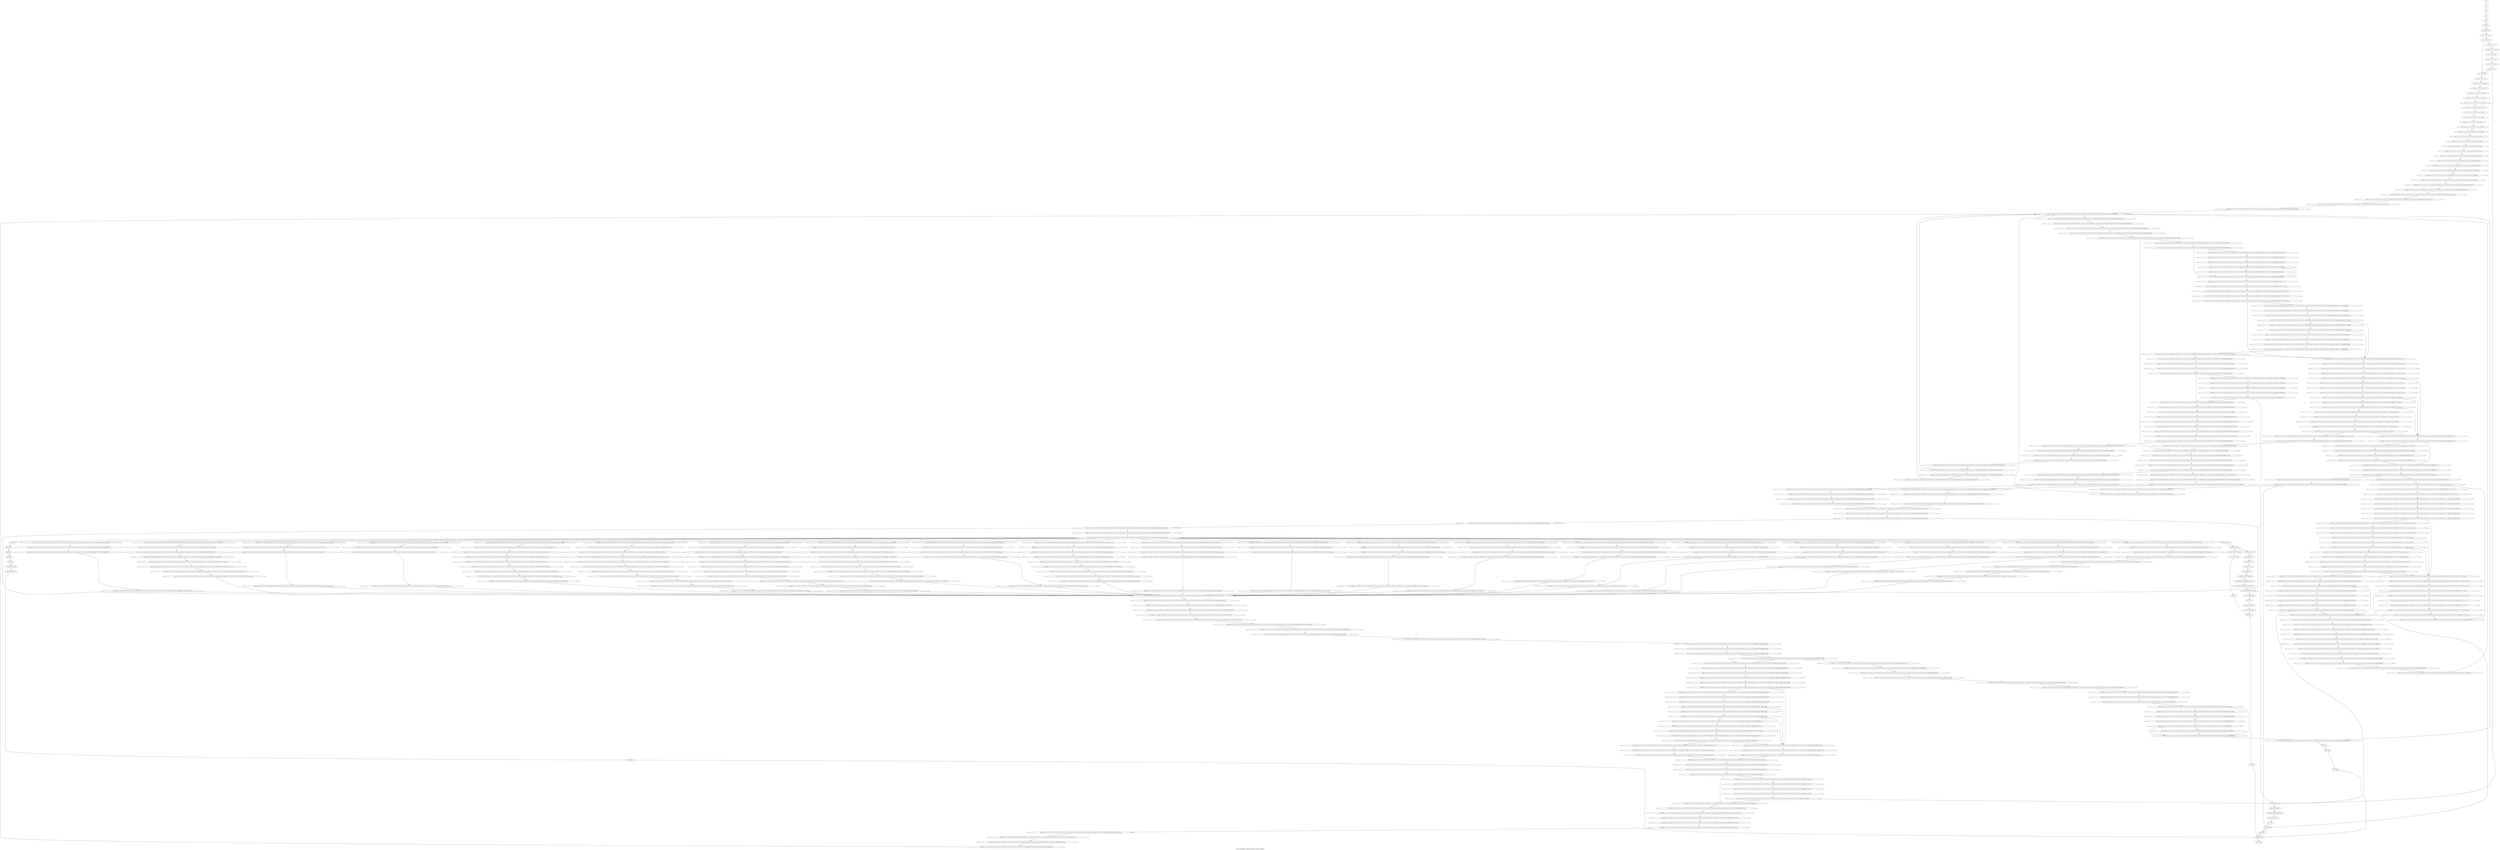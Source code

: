 digraph G {
graph [label="Control-flow-graph for register allocator (function _yyparse)"]
0[label="0, 0: "];
1[label="1, 1: "];
2[label="2, 3: "];
3[label="3, 5: "];
4[label="4, 7: "];
5[label="5, 9: 0 1 "];
6[label="6, 10: 0 1 2 3 "];
7[label="7, 11: 0 1 2 3 4 5 "];
8[label="8, 12: 0 1 2 3 4 5 "];
9[label="9, 15: 0 1 2 3 6 7 "];
10[label="10, 16: 0 1 2 3 6 7 8 9 "];
11[label="11, 17: 0 1 2 3 8 9 "];
12[label="12, 18: 0 1 2 3 10 11 "];
13[label="13, 19: 0 1 2 3 10 11 "];
14[label="14, 20: 0 1 2 3 "];
15[label="15, 24: 0 1 2 3 "];
16[label="16, 26: 0 1 2 3 12 13 "];
17[label="17, 29: 0 1 2 3 12 13 14 15 "];
18[label="18, 30: 0 1 2 3 12 13 14 15 "];
19[label="19, 32: 0 1 2 3 12 13 14 15 16 17 "];
20[label="20, 34: 0 1 2 3 12 13 14 15 16 17 18 19 "];
21[label="21, 35: 0 1 2 3 12 13 14 15 16 17 18 19 20 21 "];
22[label="22, 36: 0 1 2 3 12 13 14 15 16 17 20 21 "];
23[label="23, 37: 0 1 2 3 12 13 14 15 16 17 22 23 "];
24[label="24, 41: 0 1 2 3 12 13 14 15 16 17 22 23 "];
25[label="25, 86: 0 1 2 3 12 13 16 17 22 23 24 25 "];
26[label="26, 104: 0 1 2 3 12 13 16 17 22 23 24 25 26 27 "];
27[label="27, 98: 0 1 2 3 12 13 16 17 22 23 24 25 26 27 28 29 "];
28[label="28, 114: 0 1 2 3 12 13 16 17 22 23 24 25 26 27 28 29 30 31 "];
29[label="29, 43: 0 1 2 3 12 13 16 17 22 23 24 25 26 27 28 29 30 31 32 33 "];
30[label="30, 147: 0 1 2 3 12 13 16 17 22 23 24 25 26 27 28 29 30 31 32 33 34 35 "];
31[label="31, 185: 0 1 2 3 12 13 16 17 22 23 24 25 26 27 28 29 30 31 32 33 34 35 36 37 "];
32[label="32, 242: 0 1 2 3 12 13 16 17 22 23 24 25 26 27 28 29 30 31 32 33 34 35 36 37 38 39 "];
33[label="33, 236: 0 1 2 3 12 13 16 17 22 23 24 25 26 27 28 29 30 31 32 33 34 35 36 37 38 39 40 41 "];
34[label="34, 252: 0 1 2 3 12 13 16 17 22 23 24 25 26 27 28 29 30 31 32 33 34 35 36 37 38 39 40 41 42 43 "];
35[label="35, 173: 0 1 2 3 12 13 16 17 22 23 24 25 26 27 28 29 30 31 32 33 34 35 36 37 38 39 40 41 42 43 44 45 "];
36[label="36, 314: 0 1 2 3 12 13 16 17 22 23 24 25 26 27 28 29 30 31 32 33 34 35 36 37 38 39 40 41 42 43 44 45 46 47 "];
37[label="37, 580: 0 1 2 3 12 13 16 17 22 23 24 25 26 27 28 29 30 31 32 33 34 35 36 37 38 39 40 41 42 43 44 45 46 47 48 49 "];
38[label="38, 644: 0 1 2 3 12 13 16 17 22 23 24 25 26 27 28 29 30 31 32 33 34 35 36 37 38 39 40 41 42 43 44 45 46 47 48 49 50 51 "];
39[label="39, 626: 0 1 2 3 12 13 16 17 22 23 24 25 26 27 28 29 30 31 32 33 34 35 36 37 38 39 40 41 42 43 44 45 46 47 48 49 50 51 52 53 "];
40[label="40, 659: 0 1 2 3 12 13 16 17 22 23 24 25 26 27 28 29 30 31 32 33 34 35 36 37 38 39 40 41 42 43 44 45 46 47 48 49 50 51 52 53 54 55 "];
41[label="41, 652: 0 1 2 3 12 13 16 17 22 23 24 25 26 27 28 29 30 31 32 33 34 35 36 37 38 39 40 41 42 43 44 45 46 47 48 49 50 51 52 53 54 55 56 57 "];
42[label="42, 675: 0 1 2 3 12 13 16 17 22 23 24 25 26 27 28 29 30 31 32 33 34 35 36 37 38 39 40 41 42 43 44 45 46 47 48 49 50 51 52 53 54 55 56 57 58 59 "];
43[label="43, 669: 2 3 12 13 16 17 22 23 24 25 26 27 28 29 30 31 32 33 34 35 36 37 38 39 40 41 42 43 44 45 46 47 48 49 50 51 52 53 54 55 56 57 58 59 60 61 "];
44[label="44, 42: 2 3 12 13 16 17 22 23 24 25 26 27 28 29 30 31 32 33 34 35 36 37 38 39 40 41 42 43 44 45 46 47 48 49 50 51 52 53 54 55 56 57 58 59 60 61 "];
45[label="45, 711: 2 3 12 13 16 17 22 23 24 25 26 27 28 29 30 31 32 33 34 35 36 37 38 39 40 41 42 43 44 45 46 47 48 49 50 51 52 53 54 55 56 57 58 59 60 61 62 63 "];
46[label="46, 45: 2 3 12 13 16 17 22 23 24 25 26 27 28 29 30 31 32 33 34 35 36 37 38 39 40 41 42 43 44 45 46 47 48 49 50 51 52 53 54 55 56 57 58 59 60 61 62 63 64 65 "];
47[label="47, 46: 2 3 12 13 16 17 22 23 24 25 26 27 28 29 30 31 32 33 34 35 36 37 38 39 40 41 42 43 44 45 46 47 48 49 50 51 52 53 54 55 56 57 58 59 60 61 62 63 64 65 66 67 "];
48[label="48, 47: 2 3 12 13 16 17 22 23 24 25 26 27 28 29 30 31 32 33 34 35 36 37 38 39 40 41 42 43 44 45 46 47 48 49 50 51 52 53 54 55 56 57 58 59 60 61 62 63 66 67 68 69 "];
49[label="49, 48: 2 3 12 13 16 17 22 23 24 25 26 27 28 29 30 31 32 33 34 35 36 37 38 39 40 41 42 43 44 45 46 47 48 49 50 51 52 53 54 55 56 57 58 59 60 61 62 63 66 67 68 69 "];
50[label="50, 53: 2 3 12 13 16 17 22 23 24 25 26 27 28 29 30 31 32 33 34 35 36 37 38 39 40 41 42 43 44 45 46 47 48 49 50 51 52 53 54 55 56 57 58 59 60 61 62 63 "];
51[label="51, 54: 2 3 12 13 16 17 22 23 24 25 26 27 28 29 30 31 32 33 34 35 36 37 38 39 40 41 42 43 44 45 46 47 48 49 50 51 52 53 54 55 56 57 58 59 60 61 62 63 "];
52[label="52, 57: 2 3 12 13 16 17 22 23 24 25 26 27 28 29 30 31 32 33 34 35 36 37 38 39 40 41 42 43 44 45 46 47 48 49 50 51 52 53 54 55 56 57 58 59 60 61 62 63 70 71 "];
53[label="53, 59: 2 3 12 13 16 17 22 23 24 25 26 27 28 29 30 31 32 33 34 35 36 37 38 39 40 41 42 43 44 45 46 47 48 49 50 51 52 53 54 55 56 57 58 59 60 61 62 63 70 71 "];
54[label="54, 60: 2 3 12 13 16 17 22 23 24 25 26 27 28 29 30 31 32 33 34 35 36 37 38 39 40 41 42 43 44 45 46 47 48 49 50 51 52 53 54 55 56 57 58 59 60 61 62 63 70 71 "];
55[label="55, 61: 2 3 12 13 16 17 22 23 24 25 26 27 28 29 30 31 32 33 34 35 36 37 38 39 40 41 42 43 44 45 46 47 48 49 50 51 52 53 54 55 56 57 58 59 60 61 62 63 "];
56[label="56, 65: 2 3 12 13 16 17 22 23 24 25 26 27 28 29 30 31 32 33 34 35 36 37 38 39 40 41 42 43 44 45 46 47 48 49 50 51 52 53 54 55 56 57 58 59 60 61 62 63 "];
57[label="57, 67: 2 3 12 13 16 17 22 23 24 25 26 27 28 29 30 31 32 33 34 35 36 37 38 39 40 41 42 43 44 45 46 47 48 49 50 51 52 53 54 55 56 57 58 59 60 61 62 63 "];
58[label="58, 68: 2 3 12 13 16 17 22 23 24 25 26 27 28 29 30 31 32 33 34 35 36 37 38 39 40 41 42 43 44 45 46 47 48 49 50 51 52 53 54 55 56 57 58 59 60 61 62 63 72 73 "];
59[label="59, 70: 2 3 12 13 16 17 22 23 24 25 26 27 28 29 30 31 32 33 34 35 36 37 38 39 40 41 42 43 44 45 46 47 48 49 50 51 52 53 54 55 56 57 58 59 60 61 62 63 72 73 74 75 "];
60[label="60, 71: 2 3 12 13 16 17 22 23 24 25 26 27 28 29 30 31 32 33 34 35 36 37 38 39 40 41 42 43 44 45 46 47 48 49 50 51 52 53 54 55 56 57 58 59 60 61 62 63 72 73 74 75 76 77 "];
61[label="61, 72: 2 3 12 13 16 17 22 23 24 25 26 27 28 29 30 31 32 33 34 35 36 37 38 39 40 41 42 43 44 45 46 47 48 49 50 51 52 53 54 55 56 57 58 59 60 61 62 63 72 73 76 77 78 79 "];
62[label="62, 73: 2 3 12 13 16 17 22 23 24 25 26 27 28 29 30 31 32 33 34 35 36 37 38 39 40 41 42 43 44 45 46 47 48 49 50 51 52 53 54 55 56 57 58 59 60 61 62 63 72 73 76 77 78 79 "];
63[label="63, 76: 2 3 12 13 16 17 22 23 24 25 26 27 28 29 30 31 32 33 34 35 36 37 38 39 40 41 42 43 44 45 46 47 48 49 50 51 52 53 54 55 56 57 58 59 60 61 62 63 72 73 78 79 80 81 "];
64[label="64, 77: 2 3 12 13 16 17 22 23 24 25 26 27 28 29 30 31 32 33 34 35 36 37 38 39 40 41 42 43 44 45 46 47 48 49 50 51 52 53 54 55 56 57 58 59 60 61 62 63 72 73 80 81 82 83 "];
65[label="65, 78: 2 3 12 13 16 17 22 23 24 25 26 27 28 29 30 31 32 33 34 35 36 37 38 39 40 41 42 43 44 45 46 47 48 49 50 51 52 53 54 55 56 57 58 59 60 61 62 63 72 73 80 81 82 83 "];
66[label="66, 79: 2 3 12 13 16 17 22 23 24 25 26 27 28 29 30 31 32 33 34 35 36 37 38 39 40 41 42 43 44 45 46 47 48 49 50 51 52 53 54 55 56 57 58 59 60 61 62 63 72 73 82 83 "];
67[label="67, 82: 2 3 12 13 16 17 22 23 24 25 26 27 28 29 30 31 32 33 34 35 36 37 38 39 40 41 42 43 44 45 46 47 48 49 50 51 52 53 54 55 56 57 58 59 60 61 62 63 72 73 82 83 "];
68[label="68, 83: 2 3 12 13 16 17 22 23 24 25 26 27 28 29 30 31 32 33 34 35 36 37 38 39 40 41 42 43 44 45 46 47 48 49 50 51 52 53 54 55 56 57 58 59 60 61 62 63 72 73 82 83 "];
69[label="69, 87: 2 3 12 13 16 17 22 23 24 25 26 27 28 29 30 31 32 33 34 35 36 37 38 39 40 41 42 43 44 45 46 47 48 49 50 51 52 53 54 55 56 57 58 59 60 61 62 63 72 73 82 83 84 85 "];
70[label="70, 88: 2 3 12 13 16 17 22 23 24 25 26 27 28 29 30 31 32 33 34 35 36 37 38 39 40 41 42 43 44 45 46 47 48 49 50 51 52 53 54 55 56 57 58 59 60 61 62 63 72 73 84 85 86 87 "];
71[label="71, 89: 2 3 12 13 16 17 22 23 24 25 26 27 28 29 30 31 32 33 34 35 36 37 38 39 40 41 42 43 44 45 46 47 48 49 50 51 52 53 54 55 56 57 58 59 60 61 62 63 72 73 84 85 86 87 88 89 "];
72[label="72, 90: 2 3 12 13 16 17 22 23 24 25 26 27 28 29 30 31 32 33 34 35 36 37 38 39 40 41 42 43 44 45 46 47 48 49 50 51 52 53 54 55 56 57 58 59 60 61 62 63 72 73 84 85 88 89 "];
73[label="73, 91: 2 3 12 13 16 17 22 23 24 25 26 27 28 29 30 31 32 33 34 35 36 37 38 39 40 41 42 43 44 45 46 47 48 49 50 51 52 53 54 55 56 57 58 59 60 61 62 63 72 73 84 85 "];
74[label="74, 96: 2 3 12 13 16 17 24 25 26 27 28 29 30 31 32 33 34 35 36 37 38 39 40 41 42 43 44 45 46 47 48 49 50 51 52 53 54 55 56 57 58 59 60 61 84 85 90 91 "];
75[label="75, 99: 2 3 12 13 16 17 24 25 26 27 28 29 30 31 32 33 34 35 36 37 38 39 40 41 42 43 44 45 46 47 48 49 50 51 52 53 54 55 56 57 58 59 60 61 84 85 90 91 92 93 "];
76[label="76, 100: 2 3 12 13 16 17 24 25 26 27 28 29 30 31 32 33 34 35 36 37 38 39 40 41 42 43 44 45 46 47 48 49 50 51 52 53 54 55 56 57 58 59 60 61 84 85 90 91 92 93 "];
77[label="77, 101: 2 3 12 13 16 17 24 25 26 27 28 29 30 31 32 33 34 35 36 37 38 39 40 41 42 43 44 45 46 47 48 49 50 51 52 53 54 55 56 57 58 59 60 61 84 85 "];
78[label="78, 105: 2 3 12 13 16 17 24 25 26 27 28 29 30 31 32 33 34 35 36 37 38 39 40 41 42 43 44 45 46 47 48 49 50 51 52 53 54 55 56 57 58 59 60 61 84 85 94 95 "];
79[label="79, 106: 2 3 12 13 16 17 24 25 26 27 28 29 30 31 32 33 34 35 36 37 38 39 40 41 42 43 44 45 46 47 48 49 50 51 52 53 54 55 56 57 58 59 60 61 84 85 94 95 "];
80[label="80, 107: 2 3 12 13 16 17 24 25 26 27 28 29 30 31 32 33 34 35 36 37 38 39 40 41 42 43 44 45 46 47 48 49 50 51 52 53 54 55 56 57 58 59 60 61 84 85 96 97 "];
81[label="81, 108: 2 3 12 13 16 17 24 25 26 27 28 29 30 31 32 33 34 35 36 37 38 39 40 41 42 43 44 45 46 47 48 49 50 51 52 53 54 55 56 57 58 59 60 61 84 85 96 97 "];
82[label="82, 109: 2 3 12 13 16 17 24 25 26 27 28 29 30 31 32 33 34 35 36 37 38 39 40 41 42 43 44 45 46 47 48 49 50 51 52 53 54 55 56 57 58 59 60 61 84 85 "];
83[label="83, 113: 2 3 12 13 16 17 24 25 26 27 28 29 30 31 32 33 34 35 36 37 38 39 40 41 42 43 44 45 46 47 48 49 50 51 52 53 54 55 56 57 58 59 60 61 84 85 "];
84[label="84, 116: 2 3 12 13 16 17 24 25 26 27 28 29 30 31 32 33 34 35 36 37 38 39 40 41 42 43 44 45 46 47 48 49 50 51 52 53 54 55 56 57 58 59 60 61 84 85 98 99 "];
85[label="85, 117: 2 3 12 13 16 17 22 23 24 25 26 27 28 29 30 31 32 33 34 35 36 37 38 39 40 41 42 43 44 45 46 47 48 49 50 51 52 53 54 55 56 57 58 59 60 61 98 99 "];
86[label="86, 121: 2 3 12 13 16 17 22 23 24 25 26 27 28 29 30 31 32 33 34 35 36 37 38 39 40 41 42 43 44 45 46 47 48 49 50 51 52 53 54 55 56 57 58 59 60 61 98 99 100 101 "];
87[label="87, 122: 2 3 12 13 16 17 22 23 24 25 26 27 28 29 30 31 32 33 34 35 36 37 38 39 40 41 42 43 44 45 46 47 48 49 50 51 52 53 54 55 56 57 58 59 60 61 98 99 100 101 102 103 "];
88[label="88, 123: 2 3 12 13 16 17 22 23 24 25 26 27 28 29 30 31 32 33 34 35 36 37 38 39 40 41 42 43 44 45 46 47 48 49 50 51 52 53 54 55 56 57 58 59 60 61 98 99 102 103 "];
89[label="89, 127: 2 3 12 13 16 17 22 23 24 25 26 27 28 29 30 31 32 33 34 35 36 37 38 39 40 41 42 43 44 45 46 47 48 49 50 51 52 53 54 55 56 57 58 59 60 61 98 99 102 103 104 105 "];
90[label="90, 128: 2 3 12 13 16 17 22 23 24 25 26 27 28 29 30 31 32 33 34 35 36 37 38 39 40 41 42 43 44 45 46 47 48 49 50 51 52 53 54 55 56 57 58 59 60 61 102 103 104 105 "];
91[label="91, 131: 2 3 12 13 16 17 22 23 24 25 26 27 28 29 30 31 32 33 34 35 36 37 38 39 40 41 42 43 44 45 46 47 48 49 50 51 52 53 54 55 56 57 58 59 60 61 106 107 "];
92[label="92, 132: 2 3 12 13 16 17 22 23 24 25 26 27 28 29 30 31 32 33 34 35 36 37 38 39 40 41 42 43 44 45 46 47 48 49 50 51 52 53 54 55 56 57 58 59 60 61 106 107 108 109 "];
93[label="93, 133: 2 3 12 13 16 17 22 23 24 25 26 27 28 29 30 31 32 33 34 35 36 37 38 39 40 41 42 43 44 45 46 47 48 49 50 51 52 53 54 55 56 57 58 59 60 61 108 109 "];
94[label="94, 134: 2 3 12 13 16 17 22 23 24 25 26 27 28 29 30 31 32 33 34 35 36 37 38 39 40 41 42 43 44 45 46 47 48 49 50 51 52 53 54 55 56 57 58 59 60 61 108 109 "];
95[label="95, 136: 2 3 12 13 16 17 22 23 24 25 26 27 28 29 30 31 32 33 34 35 36 37 38 39 40 41 42 43 44 45 46 47 48 49 50 51 52 53 54 55 56 57 58 59 60 61 "];
96[label="96, 137: 2 3 12 13 16 17 22 23 24 25 26 27 28 29 30 31 32 33 34 35 36 37 38 39 40 41 42 43 44 45 46 47 48 49 50 51 52 53 54 55 56 57 58 59 60 61 "];
97[label="97, 138: 2 3 12 13 16 17 22 23 24 25 26 27 28 29 30 31 32 33 34 35 36 37 38 39 40 41 42 43 44 45 46 47 48 49 50 51 52 53 54 55 56 57 58 59 60 61 "];
98[label="98, 141: 2 3 12 13 16 17 22 23 24 25 26 27 28 29 30 31 32 33 34 35 36 37 38 39 40 41 42 43 44 45 46 47 48 49 50 51 52 53 54 55 56 57 58 59 60 61 "];
99[label="99, 145: 2 3 12 13 16 17 22 23 24 25 26 27 28 29 30 31 32 33 34 35 36 37 38 39 40 41 42 43 44 45 46 47 48 49 50 51 52 53 54 55 56 57 58 59 60 61 "];
100[label="100, 146: 2 3 12 13 16 17 22 23 24 25 26 27 28 29 30 31 32 33 34 35 36 37 38 39 40 41 42 43 44 45 46 47 48 49 50 51 52 53 54 55 56 57 58 59 60 61 62 63 72 73 "];
101[label="101, 149: 2 3 12 13 16 17 22 23 24 25 26 27 28 29 30 31 32 33 34 35 36 37 38 39 40 41 42 43 44 45 46 47 48 49 50 51 52 53 54 55 56 57 58 59 60 61 62 63 72 73 110 111 "];
102[label="102, 150: 2 3 12 13 16 17 22 23 24 25 26 27 28 29 30 31 32 33 34 35 36 37 38 39 40 41 42 43 44 45 46 47 48 49 50 51 52 53 54 55 56 57 58 59 60 61 72 73 110 111 112 113 "];
103[label="103, 151: 2 3 12 13 16 17 22 23 24 25 26 27 28 29 30 31 32 33 34 35 36 37 38 39 40 41 42 43 44 45 46 47 48 49 50 51 52 53 54 55 56 57 58 59 60 61 72 73 112 113 114 115 "];
104[label="104, 152: 2 3 12 13 16 17 22 23 24 25 26 27 28 29 30 31 32 33 34 35 36 37 38 39 40 41 42 43 44 45 46 47 48 49 50 51 52 53 54 55 56 57 58 59 60 61 72 73 112 113 114 115 "];
105[label="105, 155: 2 3 12 13 16 17 22 23 24 25 26 27 28 29 30 31 32 33 34 35 36 37 38 39 40 41 42 43 44 45 46 47 48 49 50 51 52 53 54 55 56 57 58 59 60 61 72 73 114 115 116 117 "];
106[label="106, 156: 2 3 12 13 16 17 22 23 24 25 26 27 28 29 30 31 32 33 34 35 36 37 38 39 40 41 42 43 44 45 46 47 48 49 50 51 52 53 54 55 56 57 58 59 60 61 72 73 116 117 118 119 "];
107[label="107, 157: 2 3 12 13 16 17 22 23 24 25 26 27 28 29 30 31 32 33 34 35 36 37 38 39 40 41 42 43 44 45 46 47 48 49 50 51 52 53 54 55 56 57 58 59 60 61 72 73 116 117 118 119 "];
108[label="108, 158: 2 3 12 13 16 17 22 23 24 25 26 27 28 29 30 31 32 33 34 35 36 37 38 39 40 41 42 43 44 45 46 47 48 49 50 51 52 53 54 55 56 57 58 59 60 61 72 73 118 119 "];
109[label="109, 161: 2 3 12 13 16 17 22 23 24 25 26 27 28 29 30 31 32 33 34 35 36 37 38 39 40 41 42 43 44 45 46 47 48 49 50 51 52 53 54 55 56 57 58 59 60 61 72 73 118 119 "];
110[label="110, 162: 2 3 12 13 16 17 22 23 24 25 26 27 28 29 30 31 32 33 34 35 36 37 38 39 40 41 42 43 44 45 46 47 48 49 50 51 52 53 54 55 56 57 58 59 60 61 72 73 118 119 "];
111[label="111, 166: 2 3 12 13 16 17 22 23 24 25 26 27 28 29 30 31 32 33 34 35 36 37 38 39 40 41 42 43 44 45 46 47 48 49 50 51 52 53 54 55 56 57 58 59 60 61 72 73 118 119 120 121 "];
112[label="112, 167: 2 3 12 13 16 17 22 23 24 25 26 27 28 29 30 31 32 33 34 35 36 37 38 39 40 41 42 43 44 45 46 47 48 49 50 51 52 53 54 55 56 57 58 59 60 61 72 73 120 121 122 123 "];
113[label="113, 168: 2 3 12 13 16 17 22 23 24 25 26 27 28 29 30 31 32 33 34 35 36 37 38 39 40 41 42 43 44 45 46 47 48 49 50 51 52 53 54 55 56 57 58 59 60 61 72 73 120 121 122 123 124 125 "];
114[label="114, 169: 2 3 12 13 16 17 22 23 24 25 26 27 28 29 30 31 32 33 34 35 36 37 38 39 40 41 42 43 44 45 46 47 48 49 50 51 52 53 54 55 56 57 58 59 60 61 72 73 120 121 124 125 "];
115[label="115, 170: 2 3 12 13 16 17 22 23 24 25 26 27 28 29 30 31 32 33 34 35 36 37 38 39 40 41 42 43 44 45 46 47 48 49 50 51 52 53 54 55 56 57 58 59 60 61 72 73 120 121 "];
116[label="116, 175: 2 3 12 13 16 17 24 25 26 27 28 29 30 31 32 33 34 35 36 37 38 39 40 41 42 43 44 45 46 47 48 49 50 51 52 53 54 55 56 57 58 59 60 61 120 121 126 127 "];
117[label="117, 176: 2 3 12 13 16 17 24 25 26 27 28 29 30 31 32 33 34 35 36 37 38 39 40 41 42 43 44 45 46 47 48 49 50 51 52 53 54 55 56 57 58 59 60 61 68 69 126 127 "];
118[label="118, 178: 2 3 12 13 16 17 24 25 26 27 28 29 30 31 32 33 34 35 36 37 38 39 40 41 42 43 44 45 46 47 48 49 50 51 52 53 54 55 56 57 58 59 60 61 68 69 "];
119[label="119, 179: 2 3 12 13 16 17 22 23 24 25 26 27 28 29 30 31 32 33 34 35 36 37 38 39 40 41 42 43 44 45 46 47 48 49 50 51 52 53 54 55 56 57 58 59 60 61 72 73 "];
120[label="120, 180: 2 3 12 13 16 17 22 23 24 25 26 27 28 29 30 31 32 33 34 35 36 37 38 39 40 41 42 43 44 45 46 47 48 49 50 51 52 53 54 55 56 57 58 59 60 61 72 73 "];
121[label="121, 186: 2 3 12 13 16 17 22 23 24 25 26 27 28 29 30 31 32 33 34 35 36 37 38 39 40 41 42 43 44 45 46 47 48 49 50 51 52 53 54 55 56 57 58 59 60 61 72 73 128 129 "];
122[label="122, 187: 2 3 12 13 16 17 22 23 24 25 26 27 28 29 30 31 32 33 34 35 36 37 38 39 40 41 42 43 44 45 46 47 48 49 50 51 52 53 54 55 56 57 58 59 60 61 72 73 128 129 "];
123[label="123, 188: 2 3 12 13 16 17 22 23 24 25 26 27 28 29 30 31 32 33 34 35 36 37 38 39 40 41 42 43 44 45 46 47 48 49 50 51 52 53 54 55 56 57 58 59 60 61 72 73 "];
124[label="124, 191: 2 3 12 13 16 17 22 23 24 25 26 27 28 29 30 31 32 33 34 35 36 37 38 39 40 41 42 43 44 45 46 47 48 49 50 51 52 53 54 55 56 57 58 59 60 61 72 73 "];
125[label="125, 194: 2 3 12 13 16 17 22 23 24 25 26 27 28 29 30 31 32 33 34 35 36 37 38 39 40 41 42 43 44 45 46 47 48 49 50 51 52 53 54 55 56 57 58 59 60 61 72 73 "];
126[label="126, 195: 2 3 12 13 16 17 22 23 24 25 26 27 28 29 30 31 32 33 34 35 36 37 38 39 40 41 42 43 44 45 46 47 48 49 50 51 52 53 54 55 56 57 58 59 60 61 72 73 "];
127[label="127, 196: 2 3 12 13 16 17 22 23 24 25 26 27 28 29 30 31 32 33 34 35 36 37 38 39 40 41 42 43 44 45 46 47 48 49 50 51 52 53 54 55 56 57 58 59 60 61 72 73 "];
128[label="128, 200: 2 3 12 13 16 17 24 25 26 27 28 29 30 31 32 33 34 35 36 37 38 39 40 41 42 43 44 45 46 47 48 49 50 51 52 53 54 55 56 57 58 59 60 61 72 73 "];
129[label="129, 201: 2 3 12 13 16 17 24 25 26 27 28 29 30 31 32 33 34 35 36 37 38 39 40 41 42 43 44 45 46 47 48 49 50 51 52 53 54 55 56 57 58 59 60 61 72 73 "];
130[label="130, 713: 2 3 12 13 16 17 24 25 26 27 28 29 30 31 32 33 34 35 36 37 38 39 40 41 42 43 44 45 46 47 48 49 50 51 52 53 54 55 56 57 58 59 60 61 72 73 130 131 "];
131[label="131, 206: 2 3 12 13 16 17 24 25 26 27 28 29 30 31 32 33 34 35 36 37 38 39 40 41 42 43 44 45 46 47 48 49 50 51 52 53 54 55 56 57 58 59 60 61 72 73 130 131 132 133 "];
132[label="132, 207: 2 3 12 13 16 17 24 25 26 27 28 29 30 31 32 33 34 35 36 37 38 39 40 41 42 43 44 45 46 47 48 49 50 51 52 53 54 55 56 57 58 59 60 61 72 73 130 131 132 133 134 135 "];
133[label="133, 208: 2 3 12 13 16 17 24 25 26 27 28 29 30 31 32 33 34 35 36 37 38 39 40 41 42 43 44 45 46 47 48 49 50 51 52 53 54 55 56 57 58 59 60 61 72 73 130 131 134 135 136 137 "];
134[label="134, 209: 2 3 12 13 16 17 24 25 26 27 28 29 30 31 32 33 34 35 36 37 38 39 40 41 42 43 44 45 46 47 48 49 50 51 52 53 54 55 56 57 58 59 60 61 72 73 130 131 136 137 138 139 "];
135[label="135, 210: 2 3 12 13 16 17 24 25 26 27 28 29 30 31 32 33 34 35 36 37 38 39 40 41 42 43 44 45 46 47 48 49 50 51 52 53 54 55 56 57 58 59 60 61 72 73 130 131 138 139 140 141 "];
136[label="136, 211: 2 3 12 13 16 17 24 25 26 27 28 29 30 31 32 33 34 35 36 37 38 39 40 41 42 43 44 45 46 47 48 49 50 51 52 53 54 55 56 57 58 59 60 61 72 73 130 131 138 139 140 141 "];
137[label="137, 214: 2 3 12 13 16 17 24 25 26 27 28 29 30 31 32 33 34 35 36 37 38 39 40 41 42 43 44 45 46 47 48 49 50 51 52 53 54 55 56 57 58 59 60 61 72 73 130 131 140 141 142 143 "];
138[label="138, 215: 2 3 12 13 16 17 24 25 26 27 28 29 30 31 32 33 34 35 36 37 38 39 40 41 42 43 44 45 46 47 48 49 50 51 52 53 54 55 56 57 58 59 60 61 72 73 130 131 142 143 144 145 "];
139[label="139, 216: 2 3 12 13 16 17 24 25 26 27 28 29 30 31 32 33 34 35 36 37 38 39 40 41 42 43 44 45 46 47 48 49 50 51 52 53 54 55 56 57 58 59 60 61 72 73 130 131 142 143 144 145 "];
140[label="140, 217: 2 3 12 13 16 17 24 25 26 27 28 29 30 31 32 33 34 35 36 37 38 39 40 41 42 43 44 45 46 47 48 49 50 51 52 53 54 55 56 57 58 59 60 61 72 73 130 131 144 145 "];
141[label="141, 220: 2 3 12 13 16 17 24 25 26 27 28 29 30 31 32 33 34 35 36 37 38 39 40 41 42 43 44 45 46 47 48 49 50 51 52 53 54 55 56 57 58 59 60 61 72 73 130 131 144 145 "];
142[label="142, 221: 2 3 12 13 16 17 24 25 26 27 28 29 30 31 32 33 34 35 36 37 38 39 40 41 42 43 44 45 46 47 48 49 50 51 52 53 54 55 56 57 58 59 60 61 72 73 130 131 144 145 "];
143[label="143, 225: 2 3 12 13 16 17 24 25 26 27 28 29 30 31 32 33 34 35 36 37 38 39 40 41 42 43 44 45 46 47 48 49 50 51 52 53 54 55 56 57 58 59 60 61 72 73 130 131 144 145 146 147 "];
144[label="144, 226: 2 3 12 13 16 17 24 25 26 27 28 29 30 31 32 33 34 35 36 37 38 39 40 41 42 43 44 45 46 47 48 49 50 51 52 53 54 55 56 57 58 59 60 61 72 73 130 131 146 147 148 149 "];
145[label="145, 227: 2 3 12 13 16 17 24 25 26 27 28 29 30 31 32 33 34 35 36 37 38 39 40 41 42 43 44 45 46 47 48 49 50 51 52 53 54 55 56 57 58 59 60 61 72 73 130 131 146 147 148 149 150 151 "];
146[label="146, 228: 2 3 12 13 16 17 24 25 26 27 28 29 30 31 32 33 34 35 36 37 38 39 40 41 42 43 44 45 46 47 48 49 50 51 52 53 54 55 56 57 58 59 60 61 72 73 130 131 146 147 150 151 "];
147[label="147, 229: 2 3 12 13 16 17 24 25 26 27 28 29 30 31 32 33 34 35 36 37 38 39 40 41 42 43 44 45 46 47 48 49 50 51 52 53 54 55 56 57 58 59 60 61 72 73 130 131 146 147 "];
148[label="148, 237: 2 3 12 13 16 17 24 25 26 27 28 29 30 31 32 33 34 35 36 37 38 39 40 41 42 43 44 45 46 47 48 49 50 51 52 53 54 55 56 57 58 59 60 61 130 131 146 147 152 153 "];
149[label="149, 238: 2 3 12 13 16 17 24 25 26 27 28 29 30 31 32 33 34 35 36 37 38 39 40 41 42 43 44 45 46 47 48 49 50 51 52 53 54 55 56 57 58 59 60 61 130 131 146 147 152 153 "];
150[label="150, 239: 2 3 12 13 16 17 24 25 26 27 28 29 30 31 32 33 34 35 36 37 38 39 40 41 42 43 44 45 46 47 48 49 50 51 52 53 54 55 56 57 58 59 60 61 146 147 "];
151[label="151, 243: 2 3 12 13 16 17 24 25 26 27 28 29 30 31 32 33 34 35 36 37 38 39 40 41 42 43 44 45 46 47 48 49 50 51 52 53 54 55 56 57 58 59 60 61 146 147 154 155 "];
152[label="152, 244: 2 3 12 13 16 17 24 25 26 27 28 29 30 31 32 33 34 35 36 37 38 39 40 41 42 43 44 45 46 47 48 49 50 51 52 53 54 55 56 57 58 59 60 61 146 147 154 155 "];
153[label="153, 245: 2 3 12 13 16 17 24 25 26 27 28 29 30 31 32 33 34 35 36 37 38 39 40 41 42 43 44 45 46 47 48 49 50 51 52 53 54 55 56 57 58 59 60 61 146 147 156 157 "];
154[label="154, 246: 2 3 12 13 16 17 24 25 26 27 28 29 30 31 32 33 34 35 36 37 38 39 40 41 42 43 44 45 46 47 48 49 50 51 52 53 54 55 56 57 58 59 60 61 146 147 156 157 "];
155[label="155, 247: 2 3 12 13 16 17 24 25 26 27 28 29 30 31 32 33 34 35 36 37 38 39 40 41 42 43 44 45 46 47 48 49 50 51 52 53 54 55 56 57 58 59 60 61 146 147 "];
156[label="156, 251: 2 3 12 13 16 17 24 25 26 27 28 29 30 31 32 33 34 35 36 37 38 39 40 41 42 43 44 45 46 47 48 49 50 51 52 53 54 55 56 57 58 59 60 61 146 147 "];
157[label="157, 254: 2 3 12 13 16 17 24 25 26 27 28 29 30 31 32 33 34 35 36 37 38 39 40 41 42 43 44 45 46 47 48 49 50 51 52 53 54 55 56 57 58 59 60 61 146 147 158 159 "];
158[label="158, 255: 2 3 12 13 16 17 22 23 24 25 26 27 28 29 30 31 32 33 34 35 36 37 38 39 40 41 42 43 44 45 46 47 48 49 50 51 52 53 54 55 56 57 58 59 60 61 158 159 "];
159[label="159, 259: 2 3 12 13 16 17 22 23 24 25 26 27 28 29 30 31 32 33 34 35 36 37 38 39 40 41 42 43 44 45 46 47 48 49 50 51 52 53 54 55 56 57 58 59 60 61 158 159 160 161 "];
160[label="160, 260: 2 3 12 13 16 17 22 23 24 25 26 27 28 29 30 31 32 33 34 35 36 37 38 39 40 41 42 43 44 45 46 47 48 49 50 51 52 53 54 55 56 57 58 59 60 61 158 159 160 161 162 163 "];
161[label="161, 261: 2 3 12 13 16 17 22 23 24 25 26 27 28 29 30 31 32 33 34 35 36 37 38 39 40 41 42 43 44 45 46 47 48 49 50 51 52 53 54 55 56 57 58 59 60 61 158 159 162 163 "];
162[label="162, 265: 2 3 12 13 16 17 22 23 24 25 26 27 28 29 30 31 32 33 34 35 36 37 38 39 40 41 42 43 44 45 46 47 48 49 50 51 52 53 54 55 56 57 58 59 60 61 158 159 162 163 164 165 "];
163[label="163, 266: 2 3 12 13 16 17 22 23 24 25 26 27 28 29 30 31 32 33 34 35 36 37 38 39 40 41 42 43 44 45 46 47 48 49 50 51 52 53 54 55 56 57 58 59 60 61 162 163 164 165 "];
164[label="164, 269: 2 3 12 13 16 17 22 23 24 25 26 27 28 29 30 31 32 33 34 35 36 37 38 39 40 41 42 43 44 45 46 47 48 49 50 51 52 53 54 55 56 57 58 59 60 61 166 167 "];
165[label="165, 270: 2 3 12 13 16 17 22 23 24 25 26 27 28 29 30 31 32 33 34 35 36 37 38 39 40 41 42 43 44 45 46 47 48 49 50 51 52 53 54 55 56 57 58 59 60 61 166 167 168 169 "];
166[label="166, 271: 2 3 12 13 16 17 22 23 24 25 26 27 28 29 30 31 32 33 34 35 36 37 38 39 40 41 42 43 44 45 46 47 48 49 50 51 52 53 54 55 56 57 58 59 60 61 168 169 "];
167[label="167, 272: 2 3 12 13 16 17 22 23 24 25 26 27 28 29 30 31 32 33 34 35 36 37 38 39 40 41 42 43 44 45 46 47 48 49 50 51 52 53 54 55 56 57 58 59 60 61 168 169 "];
168[label="168, 273: 2 3 12 13 16 17 22 23 24 25 26 27 28 29 30 31 32 33 34 35 36 37 38 39 40 41 42 43 44 45 46 47 48 49 50 51 52 53 54 55 56 57 58 59 60 61 "];
169[label="169, 275: 2 3 12 13 16 17 24 25 26 27 28 29 30 31 32 33 34 35 36 37 38 39 40 41 42 43 44 45 46 47 48 49 50 51 52 53 54 55 56 57 58 59 60 61 72 73 130 131 "];
170[label="170, 281: 2 3 12 13 16 17 24 25 26 27 28 29 30 31 32 33 34 35 36 37 38 39 40 41 42 43 44 45 46 47 48 49 50 51 52 53 54 55 56 57 58 59 60 61 72 73 130 131 170 171 "];
171[label="171, 282: 2 3 12 13 16 17 24 25 26 27 28 29 30 31 32 33 34 35 36 37 38 39 40 41 42 43 44 45 46 47 48 49 50 51 52 53 54 55 56 57 58 59 60 61 72 73 130 131 170 171 "];
172[label="172, 283: 2 3 12 13 16 17 24 25 26 27 28 29 30 31 32 33 34 35 36 37 38 39 40 41 42 43 44 45 46 47 48 49 50 51 52 53 54 55 56 57 58 59 60 61 72 73 130 131 "];
173[label="173, 291: 2 3 12 13 16 17 24 25 26 27 28 29 30 31 32 33 34 35 36 37 38 39 40 41 42 43 44 45 46 47 48 49 50 51 52 53 54 55 56 57 58 59 60 61 72 73 130 131 172 173 "];
174[label="174, 292: 2 3 12 13 16 17 24 25 26 27 28 29 30 31 32 33 34 35 36 37 38 39 40 41 42 43 44 45 46 47 48 49 50 51 52 53 54 55 56 57 58 59 60 61 72 73 172 173 "];
175[label="175, 295: 2 3 12 13 16 17 24 25 26 27 28 29 30 31 32 33 34 35 36 37 38 39 40 41 42 43 44 45 46 47 48 49 50 51 52 53 54 55 56 57 58 59 60 61 72 73 174 175 "];
176[label="176, 296: 2 3 12 13 16 17 24 25 26 27 28 29 30 31 32 33 34 35 36 37 38 39 40 41 42 43 44 45 46 47 48 49 50 51 52 53 54 55 56 57 58 59 60 61 72 73 174 175 176 177 "];
177[label="177, 297: 2 3 12 13 16 17 24 25 26 27 28 29 30 31 32 33 34 35 36 37 38 39 40 41 42 43 44 45 46 47 48 49 50 51 52 53 54 55 56 57 58 59 60 61 72 73 176 177 "];
178[label="178, 300: 2 3 12 13 16 17 24 25 26 27 28 29 30 31 32 33 34 35 36 37 38 39 40 41 42 43 44 45 46 47 48 49 50 51 52 53 54 55 56 57 58 59 60 61 72 73 "];
179[label="179, 303: 2 3 12 13 16 17 22 23 24 25 26 27 28 29 30 31 32 33 34 35 36 37 38 39 40 41 42 43 44 45 46 47 48 49 50 51 52 53 54 55 56 57 58 59 60 61 "];
180[label="180, 304: 2 3 12 13 16 17 22 23 24 25 26 27 28 29 30 31 32 33 34 35 36 37 38 39 40 41 42 43 44 45 46 47 48 49 50 51 52 53 54 55 56 57 58 59 60 61 "];
181[label="181, 310: 2 3 12 13 16 17 22 23 24 25 26 27 28 29 30 31 32 33 34 35 36 37 38 39 40 41 42 43 44 45 46 47 48 49 50 51 52 53 54 55 56 57 58 59 60 61 "];
182[label="182, 311: 2 3 12 13 16 17 22 23 24 25 26 27 28 29 30 31 32 33 34 35 36 37 38 39 40 41 42 43 44 45 46 47 48 49 50 51 52 53 54 55 56 57 58 59 60 61 "];
183[label="183, 313: 2 3 12 13 16 17 24 25 26 27 28 29 30 31 32 33 34 35 36 37 38 39 40 41 42 43 44 45 46 47 48 49 50 51 52 53 54 55 56 57 58 59 60 61 68 69 "];
184[label="184, 712: 2 3 12 13 16 17 24 25 26 27 28 29 30 31 32 33 34 35 36 37 38 39 40 41 42 43 44 45 46 47 48 49 50 51 52 53 54 55 56 57 58 59 60 61 68 69 178 179 "];
185[label="185, 316: 2 3 12 13 16 17 24 25 26 27 28 29 30 31 32 33 34 35 36 37 38 39 40 41 42 43 44 45 46 47 48 49 50 51 52 53 54 55 56 57 58 59 60 61 68 69 178 179 180 181 "];
186[label="186, 317: 2 3 12 13 16 17 24 25 26 27 28 29 30 31 32 33 34 35 36 37 38 39 40 41 42 43 44 45 46 47 48 49 50 51 52 53 54 55 56 57 58 59 60 61 68 69 178 179 180 181 182 183 "];
187[label="187, 319: 2 3 12 13 16 17 24 25 26 27 28 29 30 31 32 33 34 35 36 37 38 39 40 41 42 43 44 45 46 47 48 49 50 51 52 53 54 55 56 57 58 59 60 61 68 69 178 179 182 183 "];
188[label="188, 324: 2 3 12 13 16 17 24 25 26 27 28 29 30 31 32 33 34 35 36 37 38 39 40 41 42 43 44 45 46 47 48 49 50 51 52 53 54 55 56 57 58 59 60 61 68 69 178 179 182 183 184 185 "];
189[label="189, 325: 2 3 12 13 16 17 24 25 26 27 28 29 30 31 32 33 34 35 36 37 38 39 40 41 42 43 44 45 46 47 48 49 50 51 52 53 54 55 56 57 58 59 60 61 68 69 178 179 182 183 184 185 186 187 "];
190[label="190, 326: 2 3 12 13 16 17 24 25 26 27 28 29 30 31 32 33 34 35 36 37 38 39 40 41 42 43 44 45 46 47 48 49 50 51 52 53 54 55 56 57 58 59 60 61 68 69 178 179 182 183 184 185 186 187 188 189 "];
191[label="191, 327: 2 3 12 13 16 17 24 25 26 27 28 29 30 31 32 33 34 35 36 37 38 39 40 41 42 43 44 45 46 47 48 49 50 51 52 53 54 55 56 57 58 59 60 61 68 69 178 179 182 183 184 185 188 189 190 191 "];
192[label="192, 328: 2 3 12 13 16 17 24 25 26 27 28 29 30 31 32 33 34 35 36 37 38 39 40 41 42 43 44 45 46 47 48 49 50 51 52 53 54 55 56 57 58 59 60 61 68 69 178 179 182 183 190 191 "];
193[label="193, 331: 2 3 12 13 16 17 24 25 26 27 28 29 30 31 32 33 34 35 36 37 38 39 40 41 42 43 44 45 46 47 48 49 50 51 52 53 54 55 56 57 58 59 60 61 68 69 178 179 182 183 "];
194[label="194, 332: 2 3 12 13 16 17 24 25 26 27 28 29 30 31 32 33 34 35 36 37 38 39 40 41 42 43 44 45 46 47 48 49 50 51 52 53 54 55 56 57 58 59 60 61 68 69 178 179 182 183 "];
195[label="195, 333: 2 3 12 13 16 17 24 25 26 27 28 29 30 31 32 33 34 35 36 37 38 39 40 41 42 43 44 45 46 47 48 49 50 51 52 53 54 55 56 57 58 59 60 61 68 69 178 179 182 183 192 193 "];
196[label="196, 334: 2 3 12 13 16 17 24 25 26 27 28 29 30 31 32 33 34 35 36 37 38 39 40 41 42 43 44 45 46 47 48 49 50 51 52 53 54 55 56 57 58 59 60 61 68 69 178 179 182 183 192 193 194 195 "];
197[label="197, 335: 2 3 12 13 16 17 24 25 26 27 28 29 30 31 32 33 34 35 36 37 38 39 40 41 42 43 44 45 46 47 48 49 50 51 52 53 54 55 56 57 58 59 60 61 68 69 178 179 182 183 194 195 "];
198[label="198, 336: 2 3 12 13 16 17 24 25 26 27 28 29 30 31 32 33 34 35 36 37 38 39 40 41 42 43 44 45 46 47 48 49 50 51 52 53 54 55 56 57 58 59 60 61 68 69 178 179 182 183 194 195 "];
199[label="199, 337: 2 3 12 13 16 17 24 25 26 27 28 29 30 31 32 33 34 35 36 37 38 39 40 41 42 43 44 45 46 47 48 49 50 51 52 53 54 55 56 57 58 59 60 61 68 69 178 179 182 183 194 195 "];
200[label="200, 338: 2 3 12 13 16 17 24 25 26 27 28 29 30 31 32 33 34 35 36 37 38 39 40 41 42 43 44 45 46 47 48 49 50 51 52 53 54 55 56 57 58 59 60 61 68 69 178 179 182 183 "];
201[label="201, 339: 2 3 12 13 16 17 24 25 26 27 28 29 30 31 32 33 34 35 36 37 38 39 40 41 42 43 44 45 46 47 48 49 50 51 52 53 54 55 56 57 58 59 60 61 68 69 178 179 182 183 "];
202[label="202, 340: 2 3 12 13 16 17 24 25 26 27 28 29 30 31 32 33 34 35 36 37 38 39 40 41 42 43 44 45 46 47 48 49 50 51 52 53 54 55 56 57 58 59 60 61 68 69 178 179 182 183 "];
203[label="203, 341: 2 3 12 13 16 17 24 25 26 27 28 29 30 31 32 33 34 35 36 37 38 39 40 41 42 43 44 45 46 47 48 49 50 51 52 53 54 55 56 57 58 59 60 61 68 69 178 179 182 183 "];
204[label="204, 342: 2 3 12 13 16 17 24 25 26 27 28 29 30 31 32 33 34 35 36 37 38 39 40 41 42 43 44 45 46 47 48 49 50 51 52 53 54 55 56 57 58 59 60 61 68 69 178 179 182 183 "];
205[label="205, 343: 2 3 12 13 16 17 24 25 26 27 28 29 30 31 32 33 34 35 36 37 38 39 40 41 42 43 44 45 46 47 48 49 50 51 52 53 54 55 56 57 58 59 60 61 68 69 178 179 182 183 "];
206[label="206, 344: 2 3 12 13 16 17 24 25 26 27 28 29 30 31 32 33 34 35 36 37 38 39 40 41 42 43 44 45 46 47 48 49 50 51 52 53 54 55 56 57 58 59 60 61 68 69 178 179 182 183 196 "];
207[label="207, 345: 2 3 12 13 16 17 24 25 26 27 28 29 30 31 32 33 34 35 36 37 38 39 40 41 42 43 44 45 46 47 48 49 50 51 52 53 54 55 56 57 58 59 60 61 178 179 182 183 196 "];
208[label="208, 346: 16 17 "];
209[label="209, 347: 16 17 "];
210[label="210, 352: 16 17 197 198 "];
211[label="211, 354: 197 198 "];
212[label="212, 357: "];
213[label="213, 358: 16 17 "];
214[label="214, 359: 16 17 "];
215[label="215, 360: 16 17 "];
216[label="216, 361: 16 17 "];
217[label="217, 362: 16 17 "];
218[label="218, 363: 16 17 199 200 "];
219[label="219, 366: 16 17 199 200 201 202 "];
220[label="220, 368: 199 200 201 202 203 204 "];
221[label="221, 369: 199 200 203 204 "];
222[label="222, 370: 203 204 "];
223[label="223, 371: "];
224[label="224, 372: 205 206 "];
225[label="225, 374: 205 206 "];
226[label="226, 375: "];
227[label="227, 376: "];
228[label="228, 378: "];
229[label="229, 379: "];
230[label="230, 380: "];
231[label="231, 381: "];
232[label="232, 382: "];
233[label="233, 383: 207 208 "];
234[label="234, 385: 207 208 "];
235[label="235, 386: "];
236[label="236, 388: 2 3 12 13 16 17 24 25 26 27 28 29 30 31 32 33 34 35 36 37 38 39 40 41 42 43 44 45 46 47 48 49 50 51 52 53 54 55 56 57 58 59 60 61 178 179 182 183 "];
237[label="237, 391: 2 3 12 13 16 17 24 25 26 27 28 29 30 31 32 33 34 35 36 37 38 39 40 41 42 43 44 45 46 47 48 49 50 51 52 53 54 55 56 57 58 59 60 61 178 179 182 183 209 210 "];
238[label="238, 393: 2 3 12 13 16 17 24 25 26 27 28 29 30 31 32 33 34 35 36 37 38 39 40 41 42 43 44 45 46 47 48 49 50 51 52 53 54 55 56 57 58 59 60 61 178 179 182 183 209 210 "];
239[label="239, 396: 2 3 12 13 16 17 24 25 26 27 28 29 30 31 32 33 34 35 36 37 38 39 40 41 42 43 44 45 46 47 48 49 50 51 52 53 54 55 56 57 58 59 60 61 178 179 182 183 "];
240[label="240, 397: 2 3 12 13 16 17 24 25 26 27 28 29 30 31 32 33 34 35 36 37 38 39 40 41 42 43 44 45 46 47 48 49 50 51 52 53 54 55 56 57 58 59 60 61 178 179 182 183 "];
241[label="241, 400: 2 3 12 13 16 17 24 25 26 27 28 29 30 31 32 33 34 35 36 37 38 39 40 41 42 43 44 45 46 47 48 49 50 51 52 53 54 55 56 57 58 59 60 61 178 179 182 183 211 212 "];
242[label="242, 401: 2 3 12 13 16 17 24 25 26 27 28 29 30 31 32 33 34 35 36 37 38 39 40 41 42 43 44 45 46 47 48 49 50 51 52 53 54 55 56 57 58 59 60 61 178 179 182 183 211 212 213 214 "];
243[label="243, 402: 2 3 12 13 16 17 24 25 26 27 28 29 30 31 32 33 34 35 36 37 38 39 40 41 42 43 44 45 46 47 48 49 50 51 52 53 54 55 56 57 58 59 60 61 178 179 182 183 213 214 "];
244[label="244, 403: 2 3 12 13 16 17 24 25 26 27 28 29 30 31 32 33 34 35 36 37 38 39 40 41 42 43 44 45 46 47 48 49 50 51 52 53 54 55 56 57 58 59 60 61 178 179 182 183 213 214 "];
245[label="245, 404: 2 3 12 13 16 17 24 25 26 27 28 29 30 31 32 33 34 35 36 37 38 39 40 41 42 43 44 45 46 47 48 49 50 51 52 53 54 55 56 57 58 59 60 61 178 179 182 183 "];
246[label="246, 405: 2 3 12 13 16 17 24 25 26 27 28 29 30 31 32 33 34 35 36 37 38 39 40 41 42 43 44 45 46 47 48 49 50 51 52 53 54 55 56 57 58 59 60 61 178 179 182 183 215 216 "];
247[label="247, 407: 2 3 12 13 16 17 24 25 26 27 28 29 30 31 32 33 34 35 36 37 38 39 40 41 42 43 44 45 46 47 48 49 50 51 52 53 54 55 56 57 58 59 60 61 178 179 182 183 215 216 "];
248[label="248, 408: 2 3 12 13 16 17 24 25 26 27 28 29 30 31 32 33 34 35 36 37 38 39 40 41 42 43 44 45 46 47 48 49 50 51 52 53 54 55 56 57 58 59 60 61 178 179 182 183 "];
249[label="249, 409: 2 3 12 13 16 17 24 25 26 27 28 29 30 31 32 33 34 35 36 37 38 39 40 41 42 43 44 45 46 47 48 49 50 51 52 53 54 55 56 57 58 59 60 61 178 179 182 183 "];
250[label="250, 715: 2 3 12 13 16 17 24 25 26 27 28 29 30 31 32 33 34 35 36 37 38 39 40 41 42 43 44 45 46 47 48 49 50 51 52 53 54 55 56 57 58 59 60 61 178 179 182 183 217 218 "];
251[label="251, 413: 2 3 12 13 16 17 24 25 26 27 28 29 30 31 32 33 34 35 36 37 38 39 40 41 42 43 44 45 46 47 48 49 50 51 52 53 54 55 56 57 58 59 60 61 178 179 182 183 217 218 219 220 "];
252[label="252, 417: 2 3 12 13 16 17 24 25 26 27 28 29 30 31 32 33 34 35 36 37 38 39 40 41 42 43 44 45 46 47 48 49 50 51 52 53 54 55 56 57 58 59 60 61 178 179 182 183 217 218 219 220 221 222 "];
253[label="253, 418: 2 3 12 13 16 17 24 25 26 27 28 29 30 31 32 33 34 35 36 37 38 39 40 41 42 43 44 45 46 47 48 49 50 51 52 53 54 55 56 57 58 59 60 61 178 179 182 183 219 220 221 222 223 224 "];
254[label="254, 419: 2 3 12 13 16 17 24 25 26 27 28 29 30 31 32 33 34 35 36 37 38 39 40 41 42 43 44 45 46 47 48 49 50 51 52 53 54 55 56 57 58 59 60 61 178 179 182 183 219 220 223 224 "];
255[label="255, 420: 2 3 12 13 16 17 24 25 26 27 28 29 30 31 32 33 34 35 36 37 38 39 40 41 42 43 44 45 46 47 48 49 50 51 52 53 54 55 56 57 58 59 60 61 178 179 182 183 223 224 "];
256[label="256, 421: 2 3 12 13 16 17 24 25 26 27 28 29 30 31 32 33 34 35 36 37 38 39 40 41 42 43 44 45 46 47 48 49 50 51 52 53 54 55 56 57 58 59 60 61 178 179 182 183 "];
257[label="257, 422: 2 3 12 13 16 17 24 25 26 27 28 29 30 31 32 33 34 35 36 37 38 39 40 41 42 43 44 45 46 47 48 49 50 51 52 53 54 55 56 57 58 59 60 61 178 179 182 183 225 226 "];
258[label="258, 424: 2 3 12 13 16 17 24 25 26 27 28 29 30 31 32 33 34 35 36 37 38 39 40 41 42 43 44 45 46 47 48 49 50 51 52 53 54 55 56 57 58 59 60 61 178 179 182 183 225 226 "];
259[label="259, 425: 2 3 12 13 16 17 24 25 26 27 28 29 30 31 32 33 34 35 36 37 38 39 40 41 42 43 44 45 46 47 48 49 50 51 52 53 54 55 56 57 58 59 60 61 178 179 182 183 "];
260[label="260, 426: 2 3 12 13 16 17 24 25 26 27 28 29 30 31 32 33 34 35 36 37 38 39 40 41 42 43 44 45 46 47 48 49 50 51 52 53 54 55 56 57 58 59 60 61 178 179 182 183 "];
261[label="261, 716: 2 3 12 13 16 17 24 25 26 27 28 29 30 31 32 33 34 35 36 37 38 39 40 41 42 43 44 45 46 47 48 49 50 51 52 53 54 55 56 57 58 59 60 61 178 179 182 183 227 228 "];
262[label="262, 430: 2 3 12 13 16 17 24 25 26 27 28 29 30 31 32 33 34 35 36 37 38 39 40 41 42 43 44 45 46 47 48 49 50 51 52 53 54 55 56 57 58 59 60 61 178 179 182 183 227 228 229 230 "];
263[label="263, 434: 2 3 12 13 16 17 24 25 26 27 28 29 30 31 32 33 34 35 36 37 38 39 40 41 42 43 44 45 46 47 48 49 50 51 52 53 54 55 56 57 58 59 60 61 178 179 182 183 227 228 229 230 231 232 "];
264[label="264, 435: 2 3 12 13 16 17 24 25 26 27 28 29 30 31 32 33 34 35 36 37 38 39 40 41 42 43 44 45 46 47 48 49 50 51 52 53 54 55 56 57 58 59 60 61 178 179 182 183 229 230 231 232 233 234 "];
265[label="265, 436: 2 3 12 13 16 17 24 25 26 27 28 29 30 31 32 33 34 35 36 37 38 39 40 41 42 43 44 45 46 47 48 49 50 51 52 53 54 55 56 57 58 59 60 61 178 179 182 183 229 230 233 234 "];
266[label="266, 437: 2 3 12 13 16 17 24 25 26 27 28 29 30 31 32 33 34 35 36 37 38 39 40 41 42 43 44 45 46 47 48 49 50 51 52 53 54 55 56 57 58 59 60 61 178 179 182 183 233 234 "];
267[label="267, 438: 2 3 12 13 16 17 24 25 26 27 28 29 30 31 32 33 34 35 36 37 38 39 40 41 42 43 44 45 46 47 48 49 50 51 52 53 54 55 56 57 58 59 60 61 178 179 182 183 "];
268[label="268, 439: 2 3 12 13 16 17 24 25 26 27 28 29 30 31 32 33 34 35 36 37 38 39 40 41 42 43 44 45 46 47 48 49 50 51 52 53 54 55 56 57 58 59 60 61 178 179 182 183 235 236 "];
269[label="269, 441: 2 3 12 13 16 17 24 25 26 27 28 29 30 31 32 33 34 35 36 37 38 39 40 41 42 43 44 45 46 47 48 49 50 51 52 53 54 55 56 57 58 59 60 61 178 179 182 183 235 236 "];
270[label="270, 442: 2 3 12 13 16 17 24 25 26 27 28 29 30 31 32 33 34 35 36 37 38 39 40 41 42 43 44 45 46 47 48 49 50 51 52 53 54 55 56 57 58 59 60 61 178 179 182 183 "];
271[label="271, 443: 2 3 12 13 16 17 24 25 26 27 28 29 30 31 32 33 34 35 36 37 38 39 40 41 42 43 44 45 46 47 48 49 50 51 52 53 54 55 56 57 58 59 60 61 178 179 182 183 "];
272[label="272, 444: 2 3 12 13 16 17 24 25 26 27 28 29 30 31 32 33 34 35 36 37 38 39 40 41 42 43 44 45 46 47 48 49 50 51 52 53 54 55 56 57 58 59 60 61 178 179 182 183 237 238 "];
273[label="273, 445: 2 3 12 13 16 17 24 25 26 27 28 29 30 31 32 33 34 35 36 37 38 39 40 41 42 43 44 45 46 47 48 49 50 51 52 53 54 55 56 57 58 59 60 61 178 179 182 183 237 238 "];
274[label="274, 446: 2 3 12 13 16 17 24 25 26 27 28 29 30 31 32 33 34 35 36 37 38 39 40 41 42 43 44 45 46 47 48 49 50 51 52 53 54 55 56 57 58 59 60 61 178 179 182 183 "];
275[label="275, 447: 2 3 12 13 16 17 24 25 26 27 28 29 30 31 32 33 34 35 36 37 38 39 40 41 42 43 44 45 46 47 48 49 50 51 52 53 54 55 56 57 58 59 60 61 178 179 182 183 "];
276[label="276, 448: 2 3 12 13 16 17 24 25 26 27 28 29 30 31 32 33 34 35 36 37 38 39 40 41 42 43 44 45 46 47 48 49 50 51 52 53 54 55 56 57 58 59 60 61 178 179 182 183 "];
277[label="277, 449: 2 3 12 13 16 17 24 25 26 27 28 29 30 31 32 33 34 35 36 37 38 39 40 41 42 43 44 45 46 47 48 49 50 51 52 53 54 55 56 57 58 59 60 61 178 179 182 183 239 240 "];
278[label="278, 451: 2 3 12 13 16 17 24 25 26 27 28 29 30 31 32 33 34 35 36 37 38 39 40 41 42 43 44 45 46 47 48 49 50 51 52 53 54 55 56 57 58 59 60 61 178 179 182 183 239 240 "];
279[label="279, 452: 2 3 12 13 16 17 24 25 26 27 28 29 30 31 32 33 34 35 36 37 38 39 40 41 42 43 44 45 46 47 48 49 50 51 52 53 54 55 56 57 58 59 60 61 178 179 182 183 "];
280[label="280, 453: 2 3 12 13 16 17 24 25 26 27 28 29 30 31 32 33 34 35 36 37 38 39 40 41 42 43 44 45 46 47 48 49 50 51 52 53 54 55 56 57 58 59 60 61 178 179 182 183 "];
281[label="281, 454: 2 3 12 13 16 17 24 25 26 27 28 29 30 31 32 33 34 35 36 37 38 39 40 41 42 43 44 45 46 47 48 49 50 51 52 53 54 55 56 57 58 59 60 61 178 179 182 183 "];
282[label="282, 455: 2 3 12 13 16 17 24 25 26 27 28 29 30 31 32 33 34 35 36 37 38 39 40 41 42 43 44 45 46 47 48 49 50 51 52 53 54 55 56 57 58 59 60 61 178 179 182 183 241 242 "];
283[label="283, 457: 2 3 12 13 16 17 24 25 26 27 28 29 30 31 32 33 34 35 36 37 38 39 40 41 42 43 44 45 46 47 48 49 50 51 52 53 54 55 56 57 58 59 60 61 178 179 182 183 241 242 "];
284[label="284, 458: 2 3 12 13 16 17 24 25 26 27 28 29 30 31 32 33 34 35 36 37 38 39 40 41 42 43 44 45 46 47 48 49 50 51 52 53 54 55 56 57 58 59 60 61 178 179 182 183 "];
285[label="285, 459: 2 3 12 13 16 17 24 25 26 27 28 29 30 31 32 33 34 35 36 37 38 39 40 41 42 43 44 45 46 47 48 49 50 51 52 53 54 55 56 57 58 59 60 61 178 179 182 183 "];
286[label="286, 460: 2 3 12 13 16 17 24 25 26 27 28 29 30 31 32 33 34 35 36 37 38 39 40 41 42 43 44 45 46 47 48 49 50 51 52 53 54 55 56 57 58 59 60 61 178 179 182 183 243 244 "];
287[label="287, 461: 2 3 12 13 16 17 24 25 26 27 28 29 30 31 32 33 34 35 36 37 38 39 40 41 42 43 44 45 46 47 48 49 50 51 52 53 54 55 56 57 58 59 60 61 178 179 182 183 243 244 "];
288[label="288, 462: 2 3 12 13 16 17 24 25 26 27 28 29 30 31 32 33 34 35 36 37 38 39 40 41 42 43 44 45 46 47 48 49 50 51 52 53 54 55 56 57 58 59 60 61 178 179 182 183 "];
289[label="289, 463: 2 3 12 13 16 17 24 25 26 27 28 29 30 31 32 33 34 35 36 37 38 39 40 41 42 43 44 45 46 47 48 49 50 51 52 53 54 55 56 57 58 59 60 61 178 179 182 183 "];
290[label="290, 464: 2 3 12 13 16 17 24 25 26 27 28 29 30 31 32 33 34 35 36 37 38 39 40 41 42 43 44 45 46 47 48 49 50 51 52 53 54 55 56 57 58 59 60 61 178 179 182 183 "];
291[label="291, 465: 2 3 12 13 16 17 24 25 26 27 28 29 30 31 32 33 34 35 36 37 38 39 40 41 42 43 44 45 46 47 48 49 50 51 52 53 54 55 56 57 58 59 60 61 178 179 182 183 245 246 "];
292[label="292, 467: 2 3 12 13 16 17 24 25 26 27 28 29 30 31 32 33 34 35 36 37 38 39 40 41 42 43 44 45 46 47 48 49 50 51 52 53 54 55 56 57 58 59 60 61 178 179 182 183 245 246 "];
293[label="293, 468: 2 3 12 13 16 17 24 25 26 27 28 29 30 31 32 33 34 35 36 37 38 39 40 41 42 43 44 45 46 47 48 49 50 51 52 53 54 55 56 57 58 59 60 61 178 179 182 183 "];
294[label="294, 469: 2 3 12 13 16 17 24 25 26 27 28 29 30 31 32 33 34 35 36 37 38 39 40 41 42 43 44 45 46 47 48 49 50 51 52 53 54 55 56 57 58 59 60 61 178 179 182 183 "];
295[label="295, 470: 2 3 12 13 16 17 24 25 26 27 28 29 30 31 32 33 34 35 36 37 38 39 40 41 42 43 44 45 46 47 48 49 50 51 52 53 54 55 56 57 58 59 60 61 178 179 182 183 "];
296[label="296, 471: 2 3 12 13 16 17 24 25 26 27 28 29 30 31 32 33 34 35 36 37 38 39 40 41 42 43 44 45 46 47 48 49 50 51 52 53 54 55 56 57 58 59 60 61 178 179 182 183 247 248 "];
297[label="297, 473: 2 3 12 13 16 17 24 25 26 27 28 29 30 31 32 33 34 35 36 37 38 39 40 41 42 43 44 45 46 47 48 49 50 51 52 53 54 55 56 57 58 59 60 61 178 179 182 183 247 248 "];
298[label="298, 474: 2 3 12 13 16 17 24 25 26 27 28 29 30 31 32 33 34 35 36 37 38 39 40 41 42 43 44 45 46 47 48 49 50 51 52 53 54 55 56 57 58 59 60 61 178 179 182 183 "];
299[label="299, 475: 2 3 12 13 16 17 24 25 26 27 28 29 30 31 32 33 34 35 36 37 38 39 40 41 42 43 44 45 46 47 48 49 50 51 52 53 54 55 56 57 58 59 60 61 178 179 182 183 "];
300[label="300, 476: 2 3 12 13 16 17 24 25 26 27 28 29 30 31 32 33 34 35 36 37 38 39 40 41 42 43 44 45 46 47 48 49 50 51 52 53 54 55 56 57 58 59 60 61 178 179 182 183 249 250 "];
301[label="301, 478: 2 3 12 13 16 17 24 25 26 27 28 29 30 31 32 33 34 35 36 37 38 39 40 41 42 43 44 45 46 47 48 49 50 51 52 53 54 55 56 57 58 59 60 61 178 179 182 183 249 250 "];
302[label="302, 479: 2 3 12 13 16 17 24 25 26 27 28 29 30 31 32 33 34 35 36 37 38 39 40 41 42 43 44 45 46 47 48 49 50 51 52 53 54 55 56 57 58 59 60 61 178 179 182 183 "];
303[label="303, 480: 2 3 12 13 16 17 24 25 26 27 28 29 30 31 32 33 34 35 36 37 38 39 40 41 42 43 44 45 46 47 48 49 50 51 52 53 54 55 56 57 58 59 60 61 178 179 182 183 "];
304[label="304, 481: 2 3 12 13 16 17 24 25 26 27 28 29 30 31 32 33 34 35 36 37 38 39 40 41 42 43 44 45 46 47 48 49 50 51 52 53 54 55 56 57 58 59 60 61 178 179 182 183 251 252 "];
305[label="305, 483: 2 3 12 13 16 17 24 25 26 27 28 29 30 31 32 33 34 35 36 37 38 39 40 41 42 43 44 45 46 47 48 49 50 51 52 53 54 55 56 57 58 59 60 61 178 179 182 183 251 252 "];
306[label="306, 484: 2 3 12 13 16 17 24 25 26 27 28 29 30 31 32 33 34 35 36 37 38 39 40 41 42 43 44 45 46 47 48 49 50 51 52 53 54 55 56 57 58 59 60 61 178 179 182 183 "];
307[label="307, 485: 2 3 12 13 16 17 24 25 26 27 28 29 30 31 32 33 34 35 36 37 38 39 40 41 42 43 44 45 46 47 48 49 50 51 52 53 54 55 56 57 58 59 60 61 178 179 182 183 "];
308[label="308, 486: 2 3 12 13 16 17 24 25 26 27 28 29 30 31 32 33 34 35 36 37 38 39 40 41 42 43 44 45 46 47 48 49 50 51 52 53 54 55 56 57 58 59 60 61 178 179 182 183 "];
309[label="309, 487: 2 3 12 13 16 17 24 25 26 27 28 29 30 31 32 33 34 35 36 37 38 39 40 41 42 43 44 45 46 47 48 49 50 51 52 53 54 55 56 57 58 59 60 61 178 179 182 183 253 254 "];
310[label="310, 489: 2 3 12 13 16 17 24 25 26 27 28 29 30 31 32 33 34 35 36 37 38 39 40 41 42 43 44 45 46 47 48 49 50 51 52 53 54 55 56 57 58 59 60 61 178 179 182 183 253 254 "];
311[label="311, 490: 2 3 12 13 16 17 24 25 26 27 28 29 30 31 32 33 34 35 36 37 38 39 40 41 42 43 44 45 46 47 48 49 50 51 52 53 54 55 56 57 58 59 60 61 178 179 182 183 "];
312[label="312, 491: 2 3 12 13 16 17 24 25 26 27 28 29 30 31 32 33 34 35 36 37 38 39 40 41 42 43 44 45 46 47 48 49 50 51 52 53 54 55 56 57 58 59 60 61 178 179 182 183 "];
313[label="313, 492: 2 3 12 13 16 17 24 25 26 27 28 29 30 31 32 33 34 35 36 37 38 39 40 41 42 43 44 45 46 47 48 49 50 51 52 53 54 55 56 57 58 59 60 61 178 179 182 183 "];
314[label="314, 493: 2 3 12 13 16 17 24 25 26 27 28 29 30 31 32 33 34 35 36 37 38 39 40 41 42 43 44 45 46 47 48 49 50 51 52 53 54 55 56 57 58 59 60 61 178 179 182 183 255 256 "];
315[label="315, 495: 2 3 12 13 16 17 24 25 26 27 28 29 30 31 32 33 34 35 36 37 38 39 40 41 42 43 44 45 46 47 48 49 50 51 52 53 54 55 56 57 58 59 60 61 178 179 182 183 255 256 "];
316[label="316, 496: 2 3 12 13 16 17 24 25 26 27 28 29 30 31 32 33 34 35 36 37 38 39 40 41 42 43 44 45 46 47 48 49 50 51 52 53 54 55 56 57 58 59 60 61 178 179 182 183 "];
317[label="317, 497: 2 3 12 13 16 17 24 25 26 27 28 29 30 31 32 33 34 35 36 37 38 39 40 41 42 43 44 45 46 47 48 49 50 51 52 53 54 55 56 57 58 59 60 61 178 179 182 183 "];
318[label="318, 498: 2 3 12 13 16 17 24 25 26 27 28 29 30 31 32 33 34 35 36 37 38 39 40 41 42 43 44 45 46 47 48 49 50 51 52 53 54 55 56 57 58 59 60 61 178 179 182 183 "];
319[label="319, 499: 2 3 12 13 16 17 24 25 26 27 28 29 30 31 32 33 34 35 36 37 38 39 40 41 42 43 44 45 46 47 48 49 50 51 52 53 54 55 56 57 58 59 60 61 178 179 182 183 257 258 "];
320[label="320, 501: 2 3 12 13 16 17 24 25 26 27 28 29 30 31 32 33 34 35 36 37 38 39 40 41 42 43 44 45 46 47 48 49 50 51 52 53 54 55 56 57 58 59 60 61 178 179 182 183 257 258 "];
321[label="321, 502: 2 3 12 13 16 17 24 25 26 27 28 29 30 31 32 33 34 35 36 37 38 39 40 41 42 43 44 45 46 47 48 49 50 51 52 53 54 55 56 57 58 59 60 61 178 179 182 183 "];
322[label="322, 503: 2 3 12 13 16 17 24 25 26 27 28 29 30 31 32 33 34 35 36 37 38 39 40 41 42 43 44 45 46 47 48 49 50 51 52 53 54 55 56 57 58 59 60 61 178 179 182 183 "];
323[label="323, 504: 2 3 12 13 16 17 24 25 26 27 28 29 30 31 32 33 34 35 36 37 38 39 40 41 42 43 44 45 46 47 48 49 50 51 52 53 54 55 56 57 58 59 60 61 178 179 182 183 "];
324[label="324, 505: 2 3 12 13 16 17 24 25 26 27 28 29 30 31 32 33 34 35 36 37 38 39 40 41 42 43 44 45 46 47 48 49 50 51 52 53 54 55 56 57 58 59 60 61 178 179 182 183 259 260 "];
325[label="325, 507: 2 3 12 13 16 17 24 25 26 27 28 29 30 31 32 33 34 35 36 37 38 39 40 41 42 43 44 45 46 47 48 49 50 51 52 53 54 55 56 57 58 59 60 61 178 179 182 183 259 260 "];
326[label="326, 508: 2 3 12 13 16 17 24 25 26 27 28 29 30 31 32 33 34 35 36 37 38 39 40 41 42 43 44 45 46 47 48 49 50 51 52 53 54 55 56 57 58 59 60 61 178 179 182 183 "];
327[label="327, 509: 2 3 12 13 16 17 24 25 26 27 28 29 30 31 32 33 34 35 36 37 38 39 40 41 42 43 44 45 46 47 48 49 50 51 52 53 54 55 56 57 58 59 60 61 178 179 182 183 "];
328[label="328, 510: 2 3 12 13 16 17 24 25 26 27 28 29 30 31 32 33 34 35 36 37 38 39 40 41 42 43 44 45 46 47 48 49 50 51 52 53 54 55 56 57 58 59 60 61 178 179 182 183 "];
329[label="329, 511: 2 3 12 13 16 17 24 25 26 27 28 29 30 31 32 33 34 35 36 37 38 39 40 41 42 43 44 45 46 47 48 49 50 51 52 53 54 55 56 57 58 59 60 61 178 179 182 183 261 262 "];
330[label="330, 513: 2 3 12 13 16 17 24 25 26 27 28 29 30 31 32 33 34 35 36 37 38 39 40 41 42 43 44 45 46 47 48 49 50 51 52 53 54 55 56 57 58 59 60 61 178 179 182 183 261 262 "];
331[label="331, 514: 2 3 12 13 16 17 24 25 26 27 28 29 30 31 32 33 34 35 36 37 38 39 40 41 42 43 44 45 46 47 48 49 50 51 52 53 54 55 56 57 58 59 60 61 178 179 182 183 "];
332[label="332, 515: 2 3 12 13 16 17 24 25 26 27 28 29 30 31 32 33 34 35 36 37 38 39 40 41 42 43 44 45 46 47 48 49 50 51 52 53 54 55 56 57 58 59 60 61 178 179 182 183 "];
333[label="333, 516: 2 3 12 13 16 17 24 25 26 27 28 29 30 31 32 33 34 35 36 37 38 39 40 41 42 43 44 45 46 47 48 49 50 51 52 53 54 55 56 57 58 59 60 61 178 179 182 183 "];
334[label="334, 517: 2 3 12 13 16 17 24 25 26 27 28 29 30 31 32 33 34 35 36 37 38 39 40 41 42 43 44 45 46 47 48 49 50 51 52 53 54 55 56 57 58 59 60 61 178 179 182 183 263 264 "];
335[label="335, 519: 2 3 12 13 16 17 24 25 26 27 28 29 30 31 32 33 34 35 36 37 38 39 40 41 42 43 44 45 46 47 48 49 50 51 52 53 54 55 56 57 58 59 60 61 178 179 182 183 263 264 "];
336[label="336, 520: 2 3 12 13 16 17 24 25 26 27 28 29 30 31 32 33 34 35 36 37 38 39 40 41 42 43 44 45 46 47 48 49 50 51 52 53 54 55 56 57 58 59 60 61 178 179 182 183 "];
337[label="337, 521: 2 3 12 13 16 17 24 25 26 27 28 29 30 31 32 33 34 35 36 37 38 39 40 41 42 43 44 45 46 47 48 49 50 51 52 53 54 55 56 57 58 59 60 61 178 179 182 183 "];
338[label="338, 522: 2 3 12 13 16 17 24 25 26 27 28 29 30 31 32 33 34 35 36 37 38 39 40 41 42 43 44 45 46 47 48 49 50 51 52 53 54 55 56 57 58 59 60 61 178 179 182 183 "];
339[label="339, 523: 2 3 12 13 16 17 24 25 26 27 28 29 30 31 32 33 34 35 36 37 38 39 40 41 42 43 44 45 46 47 48 49 50 51 52 53 54 55 56 57 58 59 60 61 178 179 182 183 265 266 "];
340[label="340, 525: 2 3 12 13 16 17 24 25 26 27 28 29 30 31 32 33 34 35 36 37 38 39 40 41 42 43 44 45 46 47 48 49 50 51 52 53 54 55 56 57 58 59 60 61 178 179 182 183 265 266 "];
341[label="341, 526: 2 3 12 13 16 17 24 25 26 27 28 29 30 31 32 33 34 35 36 37 38 39 40 41 42 43 44 45 46 47 48 49 50 51 52 53 54 55 56 57 58 59 60 61 178 179 182 183 "];
342[label="342, 527: 2 3 12 13 16 17 24 25 26 27 28 29 30 31 32 33 34 35 36 37 38 39 40 41 42 43 44 45 46 47 48 49 50 51 52 53 54 55 56 57 58 59 60 61 178 179 182 183 "];
343[label="343, 528: 2 3 12 13 16 17 24 25 26 27 28 29 30 31 32 33 34 35 36 37 38 39 40 41 42 43 44 45 46 47 48 49 50 51 52 53 54 55 56 57 58 59 60 61 178 179 182 183 "];
344[label="344, 529: 2 3 12 13 16 17 24 25 26 27 28 29 30 31 32 33 34 35 36 37 38 39 40 41 42 43 44 45 46 47 48 49 50 51 52 53 54 55 56 57 58 59 60 61 178 179 182 183 "];
345[label="345, 530: 2 3 12 13 16 17 24 25 26 27 28 29 30 31 32 33 34 35 36 37 38 39 40 41 42 43 44 45 46 47 48 49 50 51 52 53 54 55 56 57 58 59 60 61 178 179 182 183 "];
346[label="346, 531: 2 3 12 13 16 17 24 25 26 27 28 29 30 31 32 33 34 35 36 37 38 39 40 41 42 43 44 45 46 47 48 49 50 51 52 53 54 55 56 57 58 59 60 61 178 179 182 183 "];
347[label="347, 532: 2 3 12 13 16 17 24 25 26 27 28 29 30 31 32 33 34 35 36 37 38 39 40 41 42 43 44 45 46 47 48 49 50 51 52 53 54 55 56 57 58 59 60 61 178 179 182 183 267 268 "];
348[label="348, 534: 2 3 12 13 16 17 24 25 26 27 28 29 30 31 32 33 34 35 36 37 38 39 40 41 42 43 44 45 46 47 48 49 50 51 52 53 54 55 56 57 58 59 60 61 178 179 182 183 267 268 "];
349[label="349, 536: 2 3 12 13 16 17 24 25 26 27 28 29 30 31 32 33 34 35 36 37 38 39 40 41 42 43 44 45 46 47 48 49 50 51 52 53 54 55 56 57 58 59 60 61 178 179 182 183 "];
350[label="350, 539: 2 3 12 13 16 17 24 25 26 27 28 29 30 31 32 33 34 35 36 37 38 39 40 41 42 43 44 45 46 47 48 49 50 51 52 53 54 55 56 57 58 59 60 61 178 179 182 183 "];
351[label="351, 540: 2 3 12 13 16 17 24 25 26 27 28 29 30 31 32 33 34 35 36 37 38 39 40 41 42 43 44 45 46 47 48 49 50 51 52 53 54 55 56 57 58 59 60 61 178 179 182 183 "];
352[label="352, 541: 2 3 12 13 16 17 24 25 26 27 28 29 30 31 32 33 34 35 36 37 38 39 40 41 42 43 44 45 46 47 48 49 50 51 52 53 54 55 56 57 58 59 60 61 178 179 182 183 269 270 "];
353[label="353, 543: 2 3 12 13 16 17 24 25 26 27 28 29 30 31 32 33 34 35 36 37 38 39 40 41 42 43 44 45 46 47 48 49 50 51 52 53 54 55 56 57 58 59 60 61 178 179 182 183 269 270 "];
354[label="354, 544: 2 3 12 13 16 17 24 25 26 27 28 29 30 31 32 33 34 35 36 37 38 39 40 41 42 43 44 45 46 47 48 49 50 51 52 53 54 55 56 57 58 59 60 61 178 179 182 183 "];
355[label="355, 545: 2 3 12 13 16 17 24 25 26 27 28 29 30 31 32 33 34 35 36 37 38 39 40 41 42 43 44 45 46 47 48 49 50 51 52 53 54 55 56 57 58 59 60 61 178 179 182 183 "];
356[label="356, 546: 2 3 12 13 16 17 24 25 26 27 28 29 30 31 32 33 34 35 36 37 38 39 40 41 42 43 44 45 46 47 48 49 50 51 52 53 54 55 56 57 58 59 60 61 178 179 182 183 "];
357[label="357, 547: 2 3 12 13 16 17 24 25 26 27 28 29 30 31 32 33 34 35 36 37 38 39 40 41 42 43 44 45 46 47 48 49 50 51 52 53 54 55 56 57 58 59 60 61 178 179 182 183 "];
358[label="358, 548: 2 3 12 13 16 17 24 25 26 27 28 29 30 31 32 33 34 35 36 37 38 39 40 41 42 43 44 45 46 47 48 49 50 51 52 53 54 55 56 57 58 59 60 61 178 179 182 183 "];
359[label="359, 549: 2 3 12 13 16 17 24 25 26 27 28 29 30 31 32 33 34 35 36 37 38 39 40 41 42 43 44 45 46 47 48 49 50 51 52 53 54 55 56 57 58 59 60 61 178 179 182 183 "];
360[label="360, 550: 2 3 12 13 16 17 24 25 26 27 28 29 30 31 32 33 34 35 36 37 38 39 40 41 42 43 44 45 46 47 48 49 50 51 52 53 54 55 56 57 58 59 60 61 178 179 182 183 271 272 "];
361[label="361, 552: 2 3 12 13 16 17 24 25 26 27 28 29 30 31 32 33 34 35 36 37 38 39 40 41 42 43 44 45 46 47 48 49 50 51 52 53 54 55 56 57 58 59 60 61 178 179 182 183 271 272 "];
362[label="362, 554: 2 3 12 13 16 17 24 25 26 27 28 29 30 31 32 33 34 35 36 37 38 39 40 41 42 43 44 45 46 47 48 49 50 51 52 53 54 55 56 57 58 59 60 61 178 179 182 183 "];
363[label="363, 558: 2 3 12 13 16 17 24 25 26 27 28 29 30 31 32 33 34 35 36 37 38 39 40 41 42 43 44 45 46 47 48 49 50 51 52 53 54 55 56 57 58 59 60 61 178 179 182 183 "];
364[label="364, 563: 2 3 12 13 16 17 24 25 26 27 28 29 30 31 32 33 34 35 36 37 38 39 40 41 42 43 44 45 46 47 48 49 50 51 52 53 54 55 56 57 58 59 60 61 178 179 182 183 273 274 "];
365[label="365, 564: 2 3 12 13 16 17 24 25 26 27 28 29 30 31 32 33 34 35 36 37 38 39 40 41 42 43 44 45 46 47 48 49 50 51 52 53 54 55 56 57 58 59 60 61 178 179 182 183 273 274 275 276 "];
366[label="366, 565: 2 3 12 13 16 17 24 25 26 27 28 29 30 31 32 33 34 35 36 37 38 39 40 41 42 43 44 45 46 47 48 49 50 51 52 53 54 55 56 57 58 59 60 61 178 179 273 274 275 276 277 278 "];
367[label="367, 566: 2 3 12 13 16 17 24 25 26 27 28 29 30 31 32 33 34 35 36 37 38 39 40 41 42 43 44 45 46 47 48 49 50 51 52 53 54 55 56 57 58 59 60 61 178 179 275 276 277 278 "];
368[label="368, 570: 2 3 12 13 16 17 22 23 24 25 26 27 28 29 30 31 32 33 34 35 36 37 38 39 40 41 42 43 44 45 46 47 48 49 50 51 52 53 54 55 56 57 58 59 60 61 178 179 275 276 277 278 "];
369[label="369, 576: 2 3 12 13 16 17 22 23 24 25 26 27 28 29 30 31 32 33 34 35 36 37 38 39 40 41 42 43 44 45 46 47 48 49 50 51 52 53 54 55 56 57 58 59 60 61 178 179 275 276 279 280 "];
370[label="370, 578: 2 3 12 13 16 17 22 23 24 25 26 27 28 29 30 31 32 33 34 35 36 37 38 39 40 41 42 43 44 45 46 47 48 49 50 51 52 53 54 55 56 57 58 59 60 61 178 179 275 276 279 280 281 282 "];
371[label="371, 579: 2 3 12 13 16 17 22 23 24 25 26 27 28 29 30 31 32 33 34 35 36 37 38 39 40 41 42 43 44 45 46 47 48 49 50 51 52 53 54 55 56 57 58 59 60 61 178 179 281 282 "];
372[label="372, 582: 2 3 12 13 16 17 22 23 24 25 26 27 28 29 30 31 32 33 34 35 36 37 38 39 40 41 42 43 44 45 46 47 48 49 50 51 52 53 54 55 56 57 58 59 60 61 178 179 283 284 "];
373[label="373, 583: 2 3 12 13 16 17 22 23 24 25 26 27 28 29 30 31 32 33 34 35 36 37 38 39 40 41 42 43 44 45 46 47 48 49 50 51 52 53 54 55 56 57 58 59 60 61 283 284 285 286 "];
374[label="374, 714: 2 3 12 13 16 17 22 23 24 25 26 27 28 29 30 31 32 33 34 35 36 37 38 39 40 41 42 43 44 45 46 47 48 49 50 51 52 53 54 55 56 57 58 59 60 61 285 286 287 288 "];
375[label="375, 585: 2 3 12 13 16 17 22 23 24 25 26 27 28 29 30 31 32 33 34 35 36 37 38 39 40 41 42 43 44 45 46 47 48 49 50 51 52 53 54 55 56 57 58 59 60 61 285 286 287 288 "];
376[label="376, 588: 2 3 12 13 16 17 22 23 24 25 26 27 28 29 30 31 32 33 34 35 36 37 38 39 40 41 42 43 44 45 46 47 48 49 50 51 52 53 54 55 56 57 58 59 60 61 285 286 287 288 "];
377[label="377, 591: 2 3 12 13 16 17 22 23 24 25 26 27 28 29 30 31 32 33 34 35 36 37 38 39 40 41 42 43 44 45 46 47 48 49 50 51 52 53 54 55 56 57 58 59 60 61 287 288 "];
378[label="378, 595: 2 3 12 13 16 17 22 23 24 25 26 27 28 29 30 31 32 33 34 35 36 37 38 39 40 41 42 43 44 45 46 47 48 49 50 51 52 53 54 55 56 57 58 59 60 61 287 288 289 290 "];
379[label="379, 596: 2 3 12 13 16 17 22 23 24 25 26 27 28 29 30 31 32 33 34 35 36 37 38 39 40 41 42 43 44 45 46 47 48 49 50 51 52 53 54 55 56 57 58 59 60 61 289 290 "];
380[label="380, 597: 2 3 12 13 16 17 22 23 24 25 26 27 28 29 30 31 32 33 34 35 36 37 38 39 40 41 42 43 44 45 46 47 48 49 50 51 52 53 54 55 56 57 58 59 60 61 289 290 "];
381[label="381, 600: 2 3 12 13 16 17 22 23 24 25 26 27 28 29 30 31 32 33 34 35 36 37 38 39 40 41 42 43 44 45 46 47 48 49 50 51 52 53 54 55 56 57 58 59 60 61 291 292 "];
382[label="382, 601: 2 3 12 13 16 17 22 23 24 25 26 27 28 29 30 31 32 33 34 35 36 37 38 39 40 41 42 43 44 45 46 47 48 49 50 51 52 53 54 55 56 57 58 59 60 61 291 292 293 294 "];
383[label="383, 602: 2 3 12 13 16 17 22 23 24 25 26 27 28 29 30 31 32 33 34 35 36 37 38 39 40 41 42 43 44 45 46 47 48 49 50 51 52 53 54 55 56 57 58 59 60 61 293 294 "];
384[label="384, 603: 2 3 12 13 16 17 22 23 24 25 26 27 28 29 30 31 32 33 34 35 36 37 38 39 40 41 42 43 44 45 46 47 48 49 50 51 52 53 54 55 56 57 58 59 60 61 293 294 "];
385[label="385, 604: 2 3 12 13 16 17 22 23 24 25 26 27 28 29 30 31 32 33 34 35 36 37 38 39 40 41 42 43 44 45 46 47 48 49 50 51 52 53 54 55 56 57 58 59 60 61 "];
386[label="386, 605: 2 3 12 13 16 17 22 23 24 25 26 27 28 29 30 31 32 33 34 35 36 37 38 39 40 41 42 43 44 45 46 47 48 49 50 51 52 53 54 55 56 57 58 59 60 61 "];
387[label="387, 608: 2 3 12 13 16 17 22 23 24 25 26 27 28 29 30 31 32 33 34 35 36 37 38 39 40 41 42 43 44 45 46 47 48 49 50 51 52 53 54 55 56 57 58 59 60 61 295 296 "];
388[label="388, 610: 2 3 12 13 16 17 22 23 24 25 26 27 28 29 30 31 32 33 34 35 36 37 38 39 40 41 42 43 44 45 46 47 48 49 50 51 52 53 54 55 56 57 58 59 60 61 295 296 "];
389[label="389, 611: 2 3 12 13 16 17 22 23 24 25 26 27 28 29 30 31 32 33 34 35 36 37 38 39 40 41 42 43 44 45 46 47 48 49 50 51 52 53 54 55 56 57 58 59 60 61 295 296 "];
390[label="390, 612: 2 3 12 13 16 17 22 23 24 25 26 27 28 29 30 31 32 33 34 35 36 37 38 39 40 41 42 43 44 45 46 47 48 49 50 51 52 53 54 55 56 57 58 59 60 61 "];
391[label="391, 616: 2 3 12 13 16 17 22 23 24 25 26 27 28 29 30 31 32 33 34 35 36 37 38 39 40 41 42 43 44 45 46 47 48 49 50 51 52 53 54 55 56 57 58 59 60 61 "];
392[label="392, 618: 2 3 12 13 16 17 22 23 24 25 26 27 28 29 30 31 32 33 34 35 36 37 38 39 40 41 42 43 44 45 46 47 48 49 50 51 52 53 54 55 56 57 58 59 60 61 "];
393[label="393, 619: 2 3 12 13 16 17 22 23 24 25 26 27 28 29 30 31 32 33 34 35 36 37 38 39 40 41 42 43 44 45 46 47 48 49 50 51 52 53 54 55 56 57 58 59 60 61 "];
394[label="394, 622: "];
395[label="395, 625: 2 3 12 13 16 17 22 23 24 25 26 27 28 29 30 31 32 33 34 35 36 37 38 39 40 41 42 43 44 45 46 47 48 49 50 51 52 53 54 55 56 57 58 59 60 61 285 286 287 288 "];
396[label="396, 627: 2 3 12 13 16 17 22 23 24 25 26 27 28 29 30 31 32 33 34 35 36 37 38 39 40 41 42 43 44 45 46 47 48 49 50 51 52 53 54 55 56 57 58 59 60 61 285 286 287 288 297 298 "];
397[label="397, 628: 2 3 12 13 16 17 22 23 24 25 26 27 28 29 30 31 32 33 34 35 36 37 38 39 40 41 42 43 44 45 46 47 48 49 50 51 52 53 54 55 56 57 58 59 60 61 287 288 297 298 299 300 "];
398[label="398, 629: 2 3 12 13 16 17 22 23 24 25 26 27 28 29 30 31 32 33 34 35 36 37 38 39 40 41 42 43 44 45 46 47 48 49 50 51 52 53 54 55 56 57 58 59 60 61 287 288 297 298 299 300 301 302 "];
399[label="399, 630: 2 3 12 13 16 17 22 23 24 25 26 27 28 29 30 31 32 33 34 35 36 37 38 39 40 41 42 43 44 45 46 47 48 49 50 51 52 53 54 55 56 57 58 59 60 61 287 288 297 298 301 302 303 304 "];
400[label="400, 631: 2 3 12 13 16 17 22 23 24 25 26 27 28 29 30 31 32 33 34 35 36 37 38 39 40 41 42 43 44 45 46 47 48 49 50 51 52 53 54 55 56 57 58 59 60 61 287 288 297 298 301 302 303 304 "];
401[label="401, 634: 2 3 12 13 16 17 22 23 24 25 26 27 28 29 30 31 32 33 34 35 36 37 38 39 40 41 42 43 44 45 46 47 48 49 50 51 52 53 54 55 56 57 58 59 60 61 287 288 297 298 303 304 305 306 "];
402[label="402, 635: 2 3 12 13 16 17 22 23 24 25 26 27 28 29 30 31 32 33 34 35 36 37 38 39 40 41 42 43 44 45 46 47 48 49 50 51 52 53 54 55 56 57 58 59 60 61 287 288 297 298 305 306 307 308 "];
403[label="403, 636: 2 3 12 13 16 17 22 23 24 25 26 27 28 29 30 31 32 33 34 35 36 37 38 39 40 41 42 43 44 45 46 47 48 49 50 51 52 53 54 55 56 57 58 59 60 61 287 288 297 298 305 306 307 308 "];
404[label="404, 637: 2 3 12 13 16 17 22 23 24 25 26 27 28 29 30 31 32 33 34 35 36 37 38 39 40 41 42 43 44 45 46 47 48 49 50 51 52 53 54 55 56 57 58 59 60 61 287 288 297 298 307 308 "];
405[label="405, 640: 2 3 12 13 16 17 22 23 24 25 26 27 28 29 30 31 32 33 34 35 36 37 38 39 40 41 42 43 44 45 46 47 48 49 50 51 52 53 54 55 56 57 58 59 60 61 287 288 297 298 307 308 "];
406[label="406, 641: 2 3 12 13 16 17 22 23 24 25 26 27 28 29 30 31 32 33 34 35 36 37 38 39 40 41 42 43 44 45 46 47 48 49 50 51 52 53 54 55 56 57 58 59 60 61 287 288 297 298 307 308 "];
407[label="407, 645: 2 3 12 13 16 17 22 23 24 25 26 27 28 29 30 31 32 33 34 35 36 37 38 39 40 41 42 43 44 45 46 47 48 49 50 51 52 53 54 55 56 57 58 59 60 61 287 288 297 298 307 308 309 310 "];
408[label="408, 646: 2 3 12 13 16 17 22 23 24 25 26 27 28 29 30 31 32 33 34 35 36 37 38 39 40 41 42 43 44 45 46 47 48 49 50 51 52 53 54 55 56 57 58 59 60 61 287 288 297 298 309 310 311 312 "];
409[label="409, 647: 2 3 12 13 16 17 22 23 24 25 26 27 28 29 30 31 32 33 34 35 36 37 38 39 40 41 42 43 44 45 46 47 48 49 50 51 52 53 54 55 56 57 58 59 60 61 287 288 297 298 309 310 311 312 313 314 "];
410[label="410, 648: 2 3 12 13 16 17 22 23 24 25 26 27 28 29 30 31 32 33 34 35 36 37 38 39 40 41 42 43 44 45 46 47 48 49 50 51 52 53 54 55 56 57 58 59 60 61 287 288 297 298 309 310 313 314 "];
411[label="411, 649: 2 3 12 13 16 17 24 25 26 27 28 29 30 31 32 33 34 35 36 37 38 39 40 41 42 43 44 45 46 47 48 49 50 51 52 53 54 55 56 57 58 59 60 61 287 288 297 298 309 310 "];
412[label="412, 654: 2 3 12 13 16 17 24 25 26 27 28 29 30 31 32 33 34 35 36 37 38 39 40 41 42 43 44 45 46 47 48 49 50 51 52 53 54 55 56 57 58 59 60 61 287 288 309 310 315 316 "];
413[label="413, 655: 2 3 12 13 16 17 22 23 24 25 26 27 28 29 30 31 32 33 34 35 36 37 38 39 40 41 42 43 44 45 46 47 48 49 50 51 52 53 54 55 56 57 58 59 60 61 287 288 315 316 "];
414[label="414, 657: 2 3 12 13 16 17 22 23 24 25 26 27 28 29 30 31 32 33 34 35 36 37 38 39 40 41 42 43 44 45 46 47 48 49 50 51 52 53 54 55 56 57 58 59 60 61 287 288 "];
415[label="415, 658: 2 3 12 13 16 17 24 25 26 27 28 29 30 31 32 33 34 35 36 37 38 39 40 41 42 43 44 45 46 47 48 49 50 51 52 53 54 55 56 57 58 59 60 61 287 288 297 298 "];
416[label="416, 661: 2 3 12 13 16 17 24 25 26 27 28 29 30 31 32 33 34 35 36 37 38 39 40 41 42 43 44 45 46 47 48 49 50 51 52 53 54 55 56 57 58 59 60 61 287 288 297 298 317 318 "];
417[label="417, 662: 2 3 12 13 16 17 22 23 24 25 26 27 28 29 30 31 32 33 34 35 36 37 38 39 40 41 42 43 44 45 46 47 48 49 50 51 52 53 54 55 56 57 58 59 60 61 287 288 317 318 "];
418[label="418, 664: 2 3 12 13 16 17 22 23 24 25 26 27 28 29 30 31 32 33 34 35 36 37 38 39 40 41 42 43 44 45 46 47 48 49 50 51 52 53 54 55 56 57 58 59 60 61 287 288 "];
419[label="419, 670: 2 3 12 13 16 17 22 23 24 25 26 27 28 29 30 31 32 33 34 35 36 37 38 39 40 41 42 43 44 45 46 47 48 49 50 51 52 53 54 55 56 57 58 59 60 61 287 288 319 320 "];
420[label="420, 671: 2 3 12 13 16 17 22 23 24 25 26 27 28 29 30 31 32 33 34 35 36 37 38 39 40 41 42 43 44 45 46 47 48 49 50 51 52 53 54 55 56 57 58 59 60 61 287 288 319 320 "];
421[label="421, 672: 2 3 12 13 16 17 22 23 24 25 26 27 28 29 30 31 32 33 34 35 36 37 38 39 40 41 42 43 44 45 46 47 48 49 50 51 52 53 54 55 56 57 58 59 60 61 "];
422[label="422, 676: 2 3 12 13 16 17 22 23 24 25 26 27 28 29 30 31 32 33 34 35 36 37 38 39 40 41 42 43 44 45 46 47 48 49 50 51 52 53 54 55 56 57 58 59 60 61 321 322 "];
423[label="423, 677: 2 3 12 13 16 17 22 23 24 25 26 27 28 29 30 31 32 33 34 35 36 37 38 39 40 41 42 43 44 45 46 47 48 49 50 51 52 53 54 55 56 57 58 59 60 61 321 322 "];
424[label="424, 678: 2 3 12 13 16 17 22 23 24 25 26 27 28 29 30 31 32 33 34 35 36 37 38 39 40 41 42 43 44 45 46 47 48 49 50 51 52 53 54 55 56 57 58 59 60 61 323 324 "];
425[label="425, 679: 2 3 12 13 16 17 22 23 24 25 26 27 28 29 30 31 32 33 34 35 36 37 38 39 40 41 42 43 44 45 46 47 48 49 50 51 52 53 54 55 56 57 58 59 60 61 323 324 "];
426[label="426, 680: 2 3 12 13 16 17 22 23 24 25 26 27 28 29 30 31 32 33 34 35 36 37 38 39 40 41 42 43 44 45 46 47 48 49 50 51 52 53 54 55 56 57 58 59 60 61 "];
427[label="427, 684: 2 3 12 13 16 17 22 23 24 25 26 27 28 29 30 31 32 33 34 35 36 37 38 39 40 41 42 43 44 45 46 47 48 49 50 51 52 53 54 55 56 57 58 59 60 61 "];
428[label="428, 687: 2 3 12 13 16 17 22 23 24 25 26 27 28 29 30 31 32 33 34 35 36 37 38 39 40 41 42 43 44 45 46 47 48 49 50 51 52 53 54 55 56 57 58 59 60 61 325 326 "];
429[label="429, 688: 2 3 12 13 16 17 22 23 24 25 26 27 28 29 30 31 32 33 34 35 36 37 38 39 40 41 42 43 44 45 46 47 48 49 50 51 52 53 54 55 56 57 58 59 60 61 325 326 327 328 "];
430[label="430, 689: 2 3 12 13 16 17 22 23 24 25 26 27 28 29 30 31 32 33 34 35 36 37 38 39 40 41 42 43 44 45 46 47 48 49 50 51 52 53 54 55 56 57 58 59 60 61 327 328 "];
431[label="431, 690: 2 3 12 13 16 17 22 23 24 25 26 27 28 29 30 31 32 33 34 35 36 37 38 39 40 41 42 43 44 45 46 47 48 49 50 51 52 53 54 55 56 57 58 59 60 61 327 328 "];
432[label="432, 693: 2 3 12 13 16 17 22 23 24 25 26 27 28 29 30 31 32 33 34 35 36 37 38 39 40 41 42 43 44 45 46 47 48 49 50 51 52 53 54 55 56 57 58 59 60 61 329 330 "];
433[label="433, 694: 2 3 12 13 16 17 22 23 24 25 26 27 28 29 30 31 32 33 34 35 36 37 38 39 40 41 42 43 44 45 46 47 48 49 50 51 52 53 54 55 56 57 58 59 60 61 329 330 331 332 "];
434[label="434, 695: 2 3 12 13 16 17 22 23 24 25 26 27 28 29 30 31 32 33 34 35 36 37 38 39 40 41 42 43 44 45 46 47 48 49 50 51 52 53 54 55 56 57 58 59 60 61 331 332 "];
435[label="435, 696: 2 3 12 13 16 17 22 23 24 25 26 27 28 29 30 31 32 33 34 35 36 37 38 39 40 41 42 43 44 45 46 47 48 49 50 51 52 53 54 55 56 57 58 59 60 61 331 332 "];
436[label="436, 697: 2 3 12 13 16 17 22 23 24 25 26 27 28 29 30 31 32 33 34 35 36 37 38 39 40 41 42 43 44 45 46 47 48 49 50 51 52 53 54 55 56 57 58 59 60 61 "];
437[label="437, 698: "];
438[label="438, 699: 333 334 "];
439[label="439, 700: 333 334 335 336 "];
440[label="440, 701: 335 336 "];
441[label="441, 702: "];
442[label="442, 703: "];
443[label="443, 704: "];
444[label="444, 705: "];
445[label="445, 706: "];
446[label="446, 707: "];
447[label="447, 708: "];
0->1 ;
1->2 ;
2->3 ;
3->4 ;
4->5 ;
5->6 ;
6->7 ;
7->8 ;
8->9 ;
8->15 ;
9->10 ;
10->11 ;
11->12 ;
12->13 ;
13->14 ;
14->15 ;
14->437 ;
15->16 ;
16->17 ;
17->18 ;
18->19 ;
19->20 ;
20->21 ;
21->22 ;
22->23 ;
23->24 ;
24->25 ;
25->26 ;
26->27 ;
27->28 ;
28->29 ;
29->30 ;
30->31 ;
31->32 ;
32->33 ;
33->34 ;
34->35 ;
35->36 ;
36->37 ;
37->38 ;
38->39 ;
39->40 ;
40->41 ;
41->42 ;
42->43 ;
43->44 ;
44->45 ;
45->46 ;
46->47 ;
47->48 ;
48->49 ;
49->50 ;
49->183 ;
50->51 ;
51->52 ;
51->57 ;
52->53 ;
53->54 ;
54->55 ;
55->56 ;
55->57 ;
56->57 ;
57->58 ;
58->59 ;
59->60 ;
60->61 ;
61->62 ;
62->63 ;
62->100 ;
63->64 ;
64->65 ;
65->66 ;
66->67 ;
66->100 ;
67->68 ;
68->69 ;
68->100 ;
69->70 ;
70->71 ;
71->72 ;
72->73 ;
73->74 ;
73->100 ;
74->75 ;
75->76 ;
76->77 ;
77->78 ;
77->83 ;
78->79 ;
79->80 ;
80->81 ;
81->82 ;
82->83 ;
82->437 ;
83->84 ;
84->85 ;
85->86 ;
86->87 ;
87->88 ;
88->89 ;
89->90 ;
90->91 ;
91->92 ;
92->93 ;
93->94 ;
94->95 ;
95->96 ;
96->97 ;
97->98 ;
97->44 ;
98->99 ;
99->44 ;
100->101 ;
101->102 ;
102->103 ;
103->104 ;
104->105 ;
104->119 ;
105->106 ;
106->107 ;
107->108 ;
108->109 ;
108->119 ;
109->110 ;
110->111 ;
110->119 ;
111->112 ;
112->113 ;
113->114 ;
114->115 ;
115->116 ;
115->119 ;
116->117 ;
117->118 ;
118->183 ;
119->120 ;
120->121 ;
120->125 ;
121->122 ;
122->123 ;
123->124 ;
124->125 ;
125->126 ;
126->127 ;
127->128 ;
127->179 ;
128->129 ;
129->130 ;
130->131 ;
131->132 ;
132->133 ;
133->134 ;
134->135 ;
135->136 ;
136->137 ;
136->169 ;
137->138 ;
138->139 ;
139->140 ;
140->141 ;
140->169 ;
141->142 ;
142->143 ;
142->169 ;
143->144 ;
144->145 ;
145->146 ;
146->147 ;
147->148 ;
147->169 ;
148->149 ;
149->150 ;
150->151 ;
150->156 ;
151->152 ;
152->153 ;
153->154 ;
154->155 ;
155->156 ;
155->437 ;
156->157 ;
157->158 ;
158->159 ;
159->160 ;
160->161 ;
161->162 ;
162->163 ;
163->164 ;
164->165 ;
165->166 ;
166->167 ;
167->168 ;
168->44 ;
169->170 ;
170->171 ;
171->172 ;
172->173 ;
172->442 ;
173->174 ;
174->175 ;
175->176 ;
176->177 ;
177->178 ;
178->129 ;
179->180 ;
180->181 ;
180->442 ;
181->182 ;
182->44 ;
183->184 ;
184->185 ;
185->186 ;
186->187 ;
187->188 ;
187->194 ;
188->189 ;
189->190 ;
190->191 ;
191->192 ;
192->193 ;
193->201 ;
194->195 ;
195->196 ;
196->197 ;
197->198 ;
198->199 ;
199->200 ;
200->201 ;
201->202 ;
202->203 ;
203->204 ;
203->363 ;
204->205 ;
205->206 ;
205->363 ;
206->207 ;
207->208 ;
207->228 ;
207->236 ;
207->240 ;
207->249 ;
207->260 ;
207->271 ;
207->280 ;
207->285 ;
207->294 ;
207->299 ;
207->303 ;
207->307 ;
207->312 ;
207->317 ;
207->322 ;
207->327 ;
207->332 ;
207->337 ;
207->342 ;
207->351 ;
207->355 ;
208->209 ;
209->210 ;
209->213 ;
210->211 ;
211->212 ;
212->226 ;
213->214 ;
214->215 ;
215->216 ;
216->217 ;
217->218 ;
218->219 ;
219->220 ;
220->221 ;
221->222 ;
222->223 ;
223->224 ;
224->225 ;
225->226 ;
226->227 ;
227->446 ;
228->229 ;
229->230 ;
230->231 ;
231->232 ;
232->233 ;
233->234 ;
234->235 ;
235->446 ;
236->237 ;
237->238 ;
238->239 ;
239->363 ;
240->241 ;
241->242 ;
242->243 ;
243->244 ;
244->245 ;
245->246 ;
246->247 ;
247->248 ;
248->363 ;
249->250 ;
250->251 ;
251->252 ;
252->253 ;
253->254 ;
254->255 ;
255->256 ;
256->257 ;
257->258 ;
258->259 ;
259->363 ;
260->261 ;
261->262 ;
262->263 ;
263->264 ;
264->265 ;
265->266 ;
266->267 ;
267->268 ;
268->269 ;
269->270 ;
270->363 ;
271->272 ;
272->273 ;
273->274 ;
274->275 ;
275->276 ;
276->277 ;
277->278 ;
278->279 ;
279->363 ;
280->281 ;
281->282 ;
282->283 ;
283->284 ;
284->363 ;
285->286 ;
286->287 ;
287->288 ;
288->289 ;
289->290 ;
290->291 ;
291->292 ;
292->293 ;
293->363 ;
294->295 ;
295->296 ;
296->297 ;
297->298 ;
298->363 ;
299->300 ;
300->301 ;
301->302 ;
302->363 ;
303->304 ;
304->305 ;
305->306 ;
306->363 ;
307->308 ;
308->309 ;
309->310 ;
310->311 ;
311->363 ;
312->313 ;
313->314 ;
314->315 ;
315->316 ;
316->363 ;
317->318 ;
318->319 ;
319->320 ;
320->321 ;
321->363 ;
322->323 ;
323->324 ;
324->325 ;
325->326 ;
326->363 ;
327->328 ;
328->329 ;
329->330 ;
330->331 ;
331->363 ;
332->333 ;
333->334 ;
334->335 ;
335->336 ;
336->363 ;
337->338 ;
338->339 ;
339->340 ;
340->341 ;
341->363 ;
342->343 ;
343->344 ;
344->345 ;
345->346 ;
346->347 ;
347->348 ;
348->349 ;
349->350 ;
350->363 ;
351->352 ;
352->353 ;
353->354 ;
354->363 ;
355->356 ;
356->357 ;
357->358 ;
358->359 ;
359->360 ;
360->361 ;
361->362 ;
362->363 ;
363->364 ;
364->365 ;
365->366 ;
366->367 ;
367->368 ;
368->369 ;
369->370 ;
370->371 ;
371->372 ;
372->373 ;
373->374 ;
374->375 ;
375->376 ;
375->395 ;
376->377 ;
376->395 ;
377->378 ;
378->379 ;
379->380 ;
380->381 ;
381->382 ;
382->383 ;
383->384 ;
384->385 ;
385->386 ;
386->387 ;
386->392 ;
387->388 ;
388->389 ;
389->390 ;
390->391 ;
390->392 ;
391->392 ;
392->393 ;
393->394 ;
393->44 ;
394->444 ;
395->396 ;
396->397 ;
397->398 ;
398->399 ;
399->400 ;
400->401 ;
400->415 ;
401->402 ;
402->403 ;
403->404 ;
404->405 ;
404->415 ;
405->406 ;
406->407 ;
406->415 ;
407->408 ;
408->409 ;
409->410 ;
410->411 ;
411->412 ;
411->415 ;
412->413 ;
413->414 ;
414->418 ;
415->416 ;
416->417 ;
417->418 ;
418->419 ;
419->420 ;
420->421 ;
421->422 ;
421->427 ;
422->423 ;
423->424 ;
424->425 ;
425->426 ;
426->427 ;
426->437 ;
427->428 ;
428->429 ;
429->430 ;
430->431 ;
431->432 ;
432->433 ;
433->434 ;
434->435 ;
435->436 ;
436->44 ;
437->438 ;
438->439 ;
439->440 ;
440->441 ;
441->442 ;
442->443 ;
443->446 ;
444->445 ;
445->446 ;
446->447 ;
}
